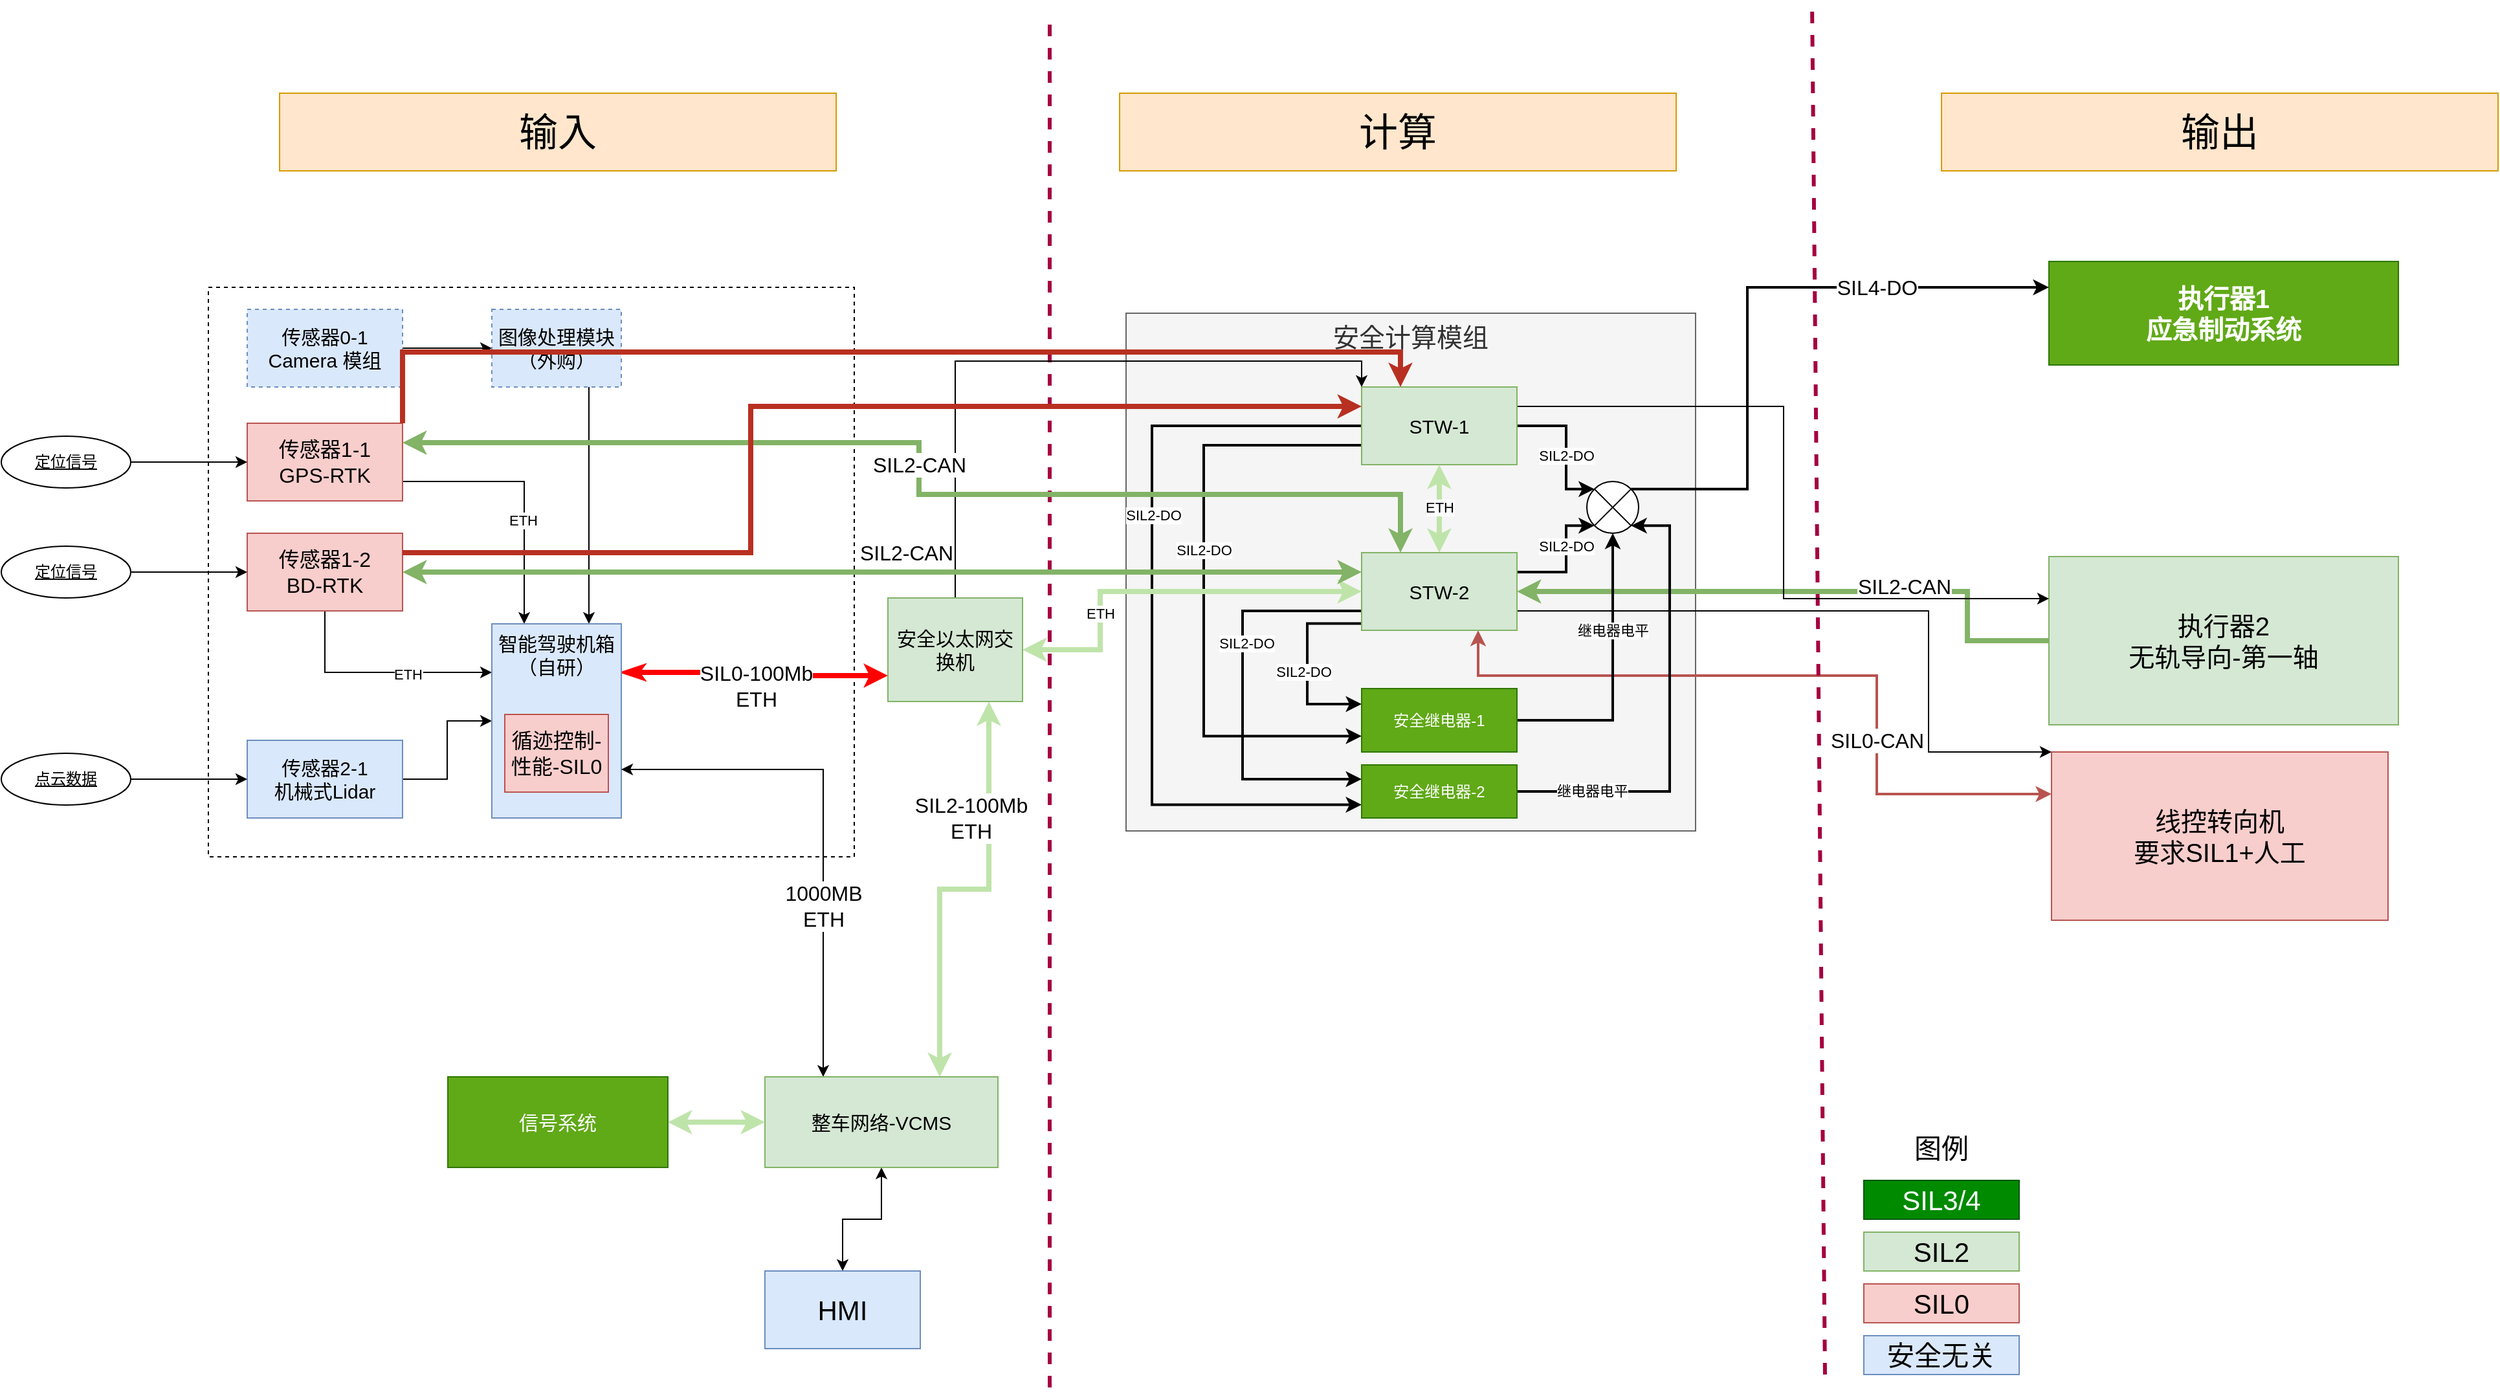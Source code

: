 <mxfile version="22.1.0" type="github" pages="3">
  <diagram name="实体关系图" id="CBUP-HR3QqebyW29lq4L">
    <mxGraphModel dx="2261" dy="1930" grid="1" gridSize="10" guides="1" tooltips="1" connect="1" arrows="1" fold="1" page="1" pageScale="1" pageWidth="827" pageHeight="1169" math="0" shadow="0">
      <root>
        <mxCell id="0" />
        <mxCell id="1" parent="0" />
        <mxCell id="kV2-ElPKzwBOEJ-UU_A2-1" value="" style="rounded=0;whiteSpace=wrap;html=1;fillStyle=dashed;dashed=1;" parent="1" vertex="1">
          <mxGeometry x="-279" y="-70" width="499" height="440" as="geometry" />
        </mxCell>
        <mxCell id="kV2-ElPKzwBOEJ-UU_A2-2" style="edgeStyle=orthogonalEdgeStyle;rounded=0;orthogonalLoop=1;jettySize=auto;html=1;exitX=1;exitY=0.75;exitDx=0;exitDy=0;entryX=0.25;entryY=0;entryDx=0;entryDy=0;" parent="1" source="kV2-ElPKzwBOEJ-UU_A2-4" target="kV2-ElPKzwBOEJ-UU_A2-22" edge="1">
          <mxGeometry relative="1" as="geometry">
            <mxPoint x="231" y="69.882" as="targetPoint" />
            <Array as="points">
              <mxPoint x="-35" y="80" />
            </Array>
          </mxGeometry>
        </mxCell>
        <mxCell id="kV2-ElPKzwBOEJ-UU_A2-3" value="ETH" style="edgeLabel;html=1;align=center;verticalAlign=middle;resizable=0;points=[];" parent="kV2-ElPKzwBOEJ-UU_A2-2" vertex="1" connectable="0">
          <mxGeometry x="0.218" y="-1" relative="1" as="geometry">
            <mxPoint as="offset" />
          </mxGeometry>
        </mxCell>
        <mxCell id="kV2-ElPKzwBOEJ-UU_A2-4" value="传感器1-1&lt;br style=&quot;font-size: 16px;&quot;&gt;GPS-RTK" style="rounded=0;whiteSpace=wrap;html=1;fillColor=#f8cecc;strokeColor=#b85450;fontSize=16;" parent="1" vertex="1">
          <mxGeometry x="-249" y="35" width="120" height="60" as="geometry" />
        </mxCell>
        <mxCell id="kV2-ElPKzwBOEJ-UU_A2-5" style="edgeStyle=orthogonalEdgeStyle;rounded=0;orthogonalLoop=1;jettySize=auto;html=1;exitX=0.5;exitY=1;exitDx=0;exitDy=0;entryX=0;entryY=0.25;entryDx=0;entryDy=0;" parent="1" source="kV2-ElPKzwBOEJ-UU_A2-7" target="kV2-ElPKzwBOEJ-UU_A2-22" edge="1">
          <mxGeometry relative="1" as="geometry" />
        </mxCell>
        <mxCell id="kV2-ElPKzwBOEJ-UU_A2-6" value="ETH" style="edgeLabel;html=1;align=center;verticalAlign=middle;resizable=0;points=[];" parent="kV2-ElPKzwBOEJ-UU_A2-5" vertex="1" connectable="0">
          <mxGeometry x="0.252" y="-1" relative="1" as="geometry">
            <mxPoint x="1" as="offset" />
          </mxGeometry>
        </mxCell>
        <mxCell id="kV2-ElPKzwBOEJ-UU_A2-7" value="传感器1-2&lt;br style=&quot;font-size: 16px;&quot;&gt;BD-RTK" style="rounded=0;whiteSpace=wrap;html=1;fillColor=#f8cecc;strokeColor=#b85450;fontSize=16;" parent="1" vertex="1">
          <mxGeometry x="-249" y="120" width="120" height="60" as="geometry" />
        </mxCell>
        <mxCell id="kV2-ElPKzwBOEJ-UU_A2-8" style="edgeStyle=orthogonalEdgeStyle;rounded=0;orthogonalLoop=1;jettySize=auto;html=1;exitX=1;exitY=0.5;exitDx=0;exitDy=0;" parent="1" source="kV2-ElPKzwBOEJ-UU_A2-9" target="kV2-ElPKzwBOEJ-UU_A2-22" edge="1">
          <mxGeometry relative="1" as="geometry" />
        </mxCell>
        <mxCell id="kV2-ElPKzwBOEJ-UU_A2-9" value="传感器2-1&lt;br style=&quot;font-size: 15px;&quot;&gt;机械式Lidar" style="rounded=0;whiteSpace=wrap;html=1;fillColor=#dae8fc;strokeColor=#6c8ebf;fontSize=15;" parent="1" vertex="1">
          <mxGeometry x="-249" y="280" width="120" height="60" as="geometry" />
        </mxCell>
        <mxCell id="kV2-ElPKzwBOEJ-UU_A2-10" style="edgeStyle=orthogonalEdgeStyle;rounded=0;orthogonalLoop=1;jettySize=auto;html=1;exitX=1;exitY=0.5;exitDx=0;exitDy=0;" parent="1" source="kV2-ElPKzwBOEJ-UU_A2-11" target="kV2-ElPKzwBOEJ-UU_A2-19" edge="1">
          <mxGeometry relative="1" as="geometry" />
        </mxCell>
        <mxCell id="kV2-ElPKzwBOEJ-UU_A2-11" value="传感器0-1&lt;br style=&quot;font-size: 15px;&quot;&gt;Camera 模组" style="rounded=0;whiteSpace=wrap;html=1;dashed=1;fillColor=#dae8fc;strokeColor=#6c8ebf;fontSize=15;" parent="1" vertex="1">
          <mxGeometry x="-249" y="-53" width="120" height="60" as="geometry" />
        </mxCell>
        <mxCell id="kV2-ElPKzwBOEJ-UU_A2-12" style="edgeStyle=orthogonalEdgeStyle;rounded=0;orthogonalLoop=1;jettySize=auto;html=1;exitX=1;exitY=0.5;exitDx=0;exitDy=0;entryX=0;entryY=0.5;entryDx=0;entryDy=0;" parent="1" source="kV2-ElPKzwBOEJ-UU_A2-13" target="kV2-ElPKzwBOEJ-UU_A2-4" edge="1">
          <mxGeometry relative="1" as="geometry" />
        </mxCell>
        <mxCell id="kV2-ElPKzwBOEJ-UU_A2-13" value="定位信号" style="ellipse;whiteSpace=wrap;html=1;align=center;fontStyle=4;" parent="1" vertex="1">
          <mxGeometry x="-439" y="45" width="100" height="40" as="geometry" />
        </mxCell>
        <mxCell id="kV2-ElPKzwBOEJ-UU_A2-14" style="edgeStyle=orthogonalEdgeStyle;rounded=0;orthogonalLoop=1;jettySize=auto;html=1;exitX=1;exitY=0.5;exitDx=0;exitDy=0;entryX=0;entryY=0.5;entryDx=0;entryDy=0;" parent="1" source="kV2-ElPKzwBOEJ-UU_A2-15" target="kV2-ElPKzwBOEJ-UU_A2-7" edge="1">
          <mxGeometry relative="1" as="geometry" />
        </mxCell>
        <mxCell id="kV2-ElPKzwBOEJ-UU_A2-15" value="定位信号" style="ellipse;whiteSpace=wrap;html=1;align=center;fontStyle=4;" parent="1" vertex="1">
          <mxGeometry x="-439" y="130" width="100" height="40" as="geometry" />
        </mxCell>
        <mxCell id="kV2-ElPKzwBOEJ-UU_A2-16" style="edgeStyle=orthogonalEdgeStyle;rounded=0;orthogonalLoop=1;jettySize=auto;html=1;exitX=1;exitY=0.5;exitDx=0;exitDy=0;entryX=0;entryY=0.5;entryDx=0;entryDy=0;" parent="1" source="kV2-ElPKzwBOEJ-UU_A2-17" target="kV2-ElPKzwBOEJ-UU_A2-9" edge="1">
          <mxGeometry relative="1" as="geometry" />
        </mxCell>
        <mxCell id="kV2-ElPKzwBOEJ-UU_A2-17" value="点云数据" style="ellipse;whiteSpace=wrap;html=1;align=center;fontStyle=4;" parent="1" vertex="1">
          <mxGeometry x="-439" y="290" width="100" height="40" as="geometry" />
        </mxCell>
        <mxCell id="kV2-ElPKzwBOEJ-UU_A2-18" style="edgeStyle=orthogonalEdgeStyle;rounded=0;orthogonalLoop=1;jettySize=auto;html=1;exitX=0.75;exitY=1;exitDx=0;exitDy=0;entryX=0.75;entryY=0;entryDx=0;entryDy=0;" parent="1" source="kV2-ElPKzwBOEJ-UU_A2-19" target="kV2-ElPKzwBOEJ-UU_A2-22" edge="1">
          <mxGeometry relative="1" as="geometry" />
        </mxCell>
        <mxCell id="kV2-ElPKzwBOEJ-UU_A2-19" value="图像处理模块&lt;br&gt;（外购）" style="whiteSpace=wrap;html=1;align=center;dashed=1;fillColor=#dae8fc;strokeColor=#6c8ebf;fontSize=15;" parent="1" vertex="1">
          <mxGeometry x="-60" y="-53" width="100" height="60" as="geometry" />
        </mxCell>
        <mxCell id="kV2-ElPKzwBOEJ-UU_A2-20" style="edgeStyle=orthogonalEdgeStyle;rounded=0;orthogonalLoop=1;jettySize=auto;html=1;exitX=1;exitY=0.25;exitDx=0;exitDy=0;strokeWidth=4;startArrow=classicThin;startFill=1;strokeColor=#FF0000;entryX=0;entryY=0.75;entryDx=0;entryDy=0;" parent="1" source="kV2-ElPKzwBOEJ-UU_A2-22" target="kV2-ElPKzwBOEJ-UU_A2-74" edge="1">
          <mxGeometry relative="1" as="geometry" />
        </mxCell>
        <mxCell id="kV2-ElPKzwBOEJ-UU_A2-21" value="SIL0-100Mb&lt;br style=&quot;font-size: 16px;&quot;&gt;ETH" style="edgeLabel;html=1;align=center;verticalAlign=middle;resizable=0;points=[];fontSize=16;" parent="kV2-ElPKzwBOEJ-UU_A2-20" vertex="1" connectable="0">
          <mxGeometry x="0.44" y="-2" relative="1" as="geometry">
            <mxPoint x="-44" y="6" as="offset" />
          </mxGeometry>
        </mxCell>
        <mxCell id="kV2-ElPKzwBOEJ-UU_A2-22" value="智能驾驶机箱&lt;br&gt;（自研）" style="whiteSpace=wrap;html=1;align=center;fillColor=#dae8fc;strokeColor=#6c8ebf;verticalAlign=top;fontSize=15;" parent="1" vertex="1">
          <mxGeometry x="-60" y="190" width="100" height="150" as="geometry" />
        </mxCell>
        <mxCell id="kV2-ElPKzwBOEJ-UU_A2-23" value="安全计算模组" style="whiteSpace=wrap;html=1;align=center;verticalAlign=top;fontSize=20;fillColor=#f5f5f5;fontColor=#333333;strokeColor=#666666;" parent="1" vertex="1">
          <mxGeometry x="430" y="-50" width="440" height="400" as="geometry" />
        </mxCell>
        <mxCell id="kV2-ElPKzwBOEJ-UU_A2-24" style="edgeStyle=orthogonalEdgeStyle;rounded=0;orthogonalLoop=1;jettySize=auto;html=1;exitX=0;exitY=0.25;exitDx=0;exitDy=0;entryX=0.75;entryY=1;entryDx=0;entryDy=0;strokeWidth=2;startArrow=classic;startFill=1;strokeColor=#b85450;fillColor=#f8cecc;" parent="1" source="kV2-ElPKzwBOEJ-UU_A2-26" target="kV2-ElPKzwBOEJ-UU_A2-65" edge="1">
          <mxGeometry relative="1" as="geometry">
            <Array as="points">
              <mxPoint x="1010" y="321" />
              <mxPoint x="1010" y="230" />
              <mxPoint x="702" y="230" />
            </Array>
          </mxGeometry>
        </mxCell>
        <mxCell id="kV2-ElPKzwBOEJ-UU_A2-25" value="SIL0-CAN" style="edgeLabel;html=1;align=center;verticalAlign=middle;resizable=0;points=[];fontSize=16;" parent="kV2-ElPKzwBOEJ-UU_A2-24" vertex="1" connectable="0">
          <mxGeometry x="0.288" y="3" relative="1" as="geometry">
            <mxPoint x="140" y="47" as="offset" />
          </mxGeometry>
        </mxCell>
        <mxCell id="kV2-ElPKzwBOEJ-UU_A2-26" value="&lt;font style=&quot;font-size: 20px;&quot;&gt;线控转向机&lt;br&gt;要求SIL1+人工&lt;/font&gt;" style="whiteSpace=wrap;html=1;align=center;fontSize=16;fillColor=#f8cecc;strokeColor=#b85450;" parent="1" vertex="1">
          <mxGeometry x="1145" y="289" width="260" height="130" as="geometry" />
        </mxCell>
        <mxCell id="kV2-ElPKzwBOEJ-UU_A2-27" value="" style="endArrow=none;dashed=1;html=1;rounded=0;fillColor=#d80073;strokeColor=#A50040;strokeWidth=3;" parent="1" edge="1">
          <mxGeometry width="50" height="50" relative="1" as="geometry">
            <mxPoint x="371" y="780" as="sourcePoint" />
            <mxPoint x="371" y="-280" as="targetPoint" />
          </mxGeometry>
        </mxCell>
        <mxCell id="kV2-ElPKzwBOEJ-UU_A2-28" value="" style="endArrow=none;dashed=1;html=1;rounded=0;fillColor=#d80073;strokeColor=#A50040;strokeWidth=3;" parent="1" edge="1">
          <mxGeometry width="50" height="50" relative="1" as="geometry">
            <mxPoint x="970" y="770" as="sourcePoint" />
            <mxPoint x="960" y="-290" as="targetPoint" />
          </mxGeometry>
        </mxCell>
        <mxCell id="kV2-ElPKzwBOEJ-UU_A2-33" value="执行器1&lt;br style=&quot;font-size: 20px;&quot;&gt;应急制动系统" style="whiteSpace=wrap;html=1;align=center;fontSize=20;fillColor=#60a917;fontColor=#ffffff;strokeColor=#2D7600;fontStyle=1" parent="1" vertex="1">
          <mxGeometry x="1143" y="-90" width="270" height="80" as="geometry" />
        </mxCell>
        <mxCell id="kV2-ElPKzwBOEJ-UU_A2-34" style="edgeStyle=orthogonalEdgeStyle;rounded=0;orthogonalLoop=1;jettySize=auto;html=1;exitX=0.75;exitY=0;exitDx=0;exitDy=0;strokeWidth=4;startArrow=classic;startFill=1;fillColor=#d5e8d4;strokeColor=#bfe4aa;entryX=0.75;entryY=1;entryDx=0;entryDy=0;" parent="1" source="kV2-ElPKzwBOEJ-UU_A2-39" target="kV2-ElPKzwBOEJ-UU_A2-74" edge="1">
          <mxGeometry relative="1" as="geometry" />
        </mxCell>
        <mxCell id="kV2-ElPKzwBOEJ-UU_A2-35" value="SIL2-100Mb&lt;br style=&quot;font-size: 16px;&quot;&gt;ETH" style="edgeLabel;html=1;align=center;verticalAlign=middle;resizable=0;points=[];fontSize=16;" parent="kV2-ElPKzwBOEJ-UU_A2-34" vertex="1" connectable="0">
          <mxGeometry x="0.115" relative="1" as="geometry">
            <mxPoint x="-14" y="-55" as="offset" />
          </mxGeometry>
        </mxCell>
        <mxCell id="kV2-ElPKzwBOEJ-UU_A2-36" style="edgeStyle=orthogonalEdgeStyle;rounded=0;orthogonalLoop=1;jettySize=auto;html=1;exitX=0.25;exitY=0;exitDx=0;exitDy=0;entryX=1;entryY=0.75;entryDx=0;entryDy=0;startArrow=classic;startFill=1;" parent="1" source="kV2-ElPKzwBOEJ-UU_A2-39" target="kV2-ElPKzwBOEJ-UU_A2-22" edge="1">
          <mxGeometry relative="1" as="geometry" />
        </mxCell>
        <mxCell id="kV2-ElPKzwBOEJ-UU_A2-37" value="1000MB&lt;br style=&quot;font-size: 16px;&quot;&gt;ETH" style="edgeLabel;html=1;align=center;verticalAlign=middle;resizable=0;points=[];fontSize=16;" parent="kV2-ElPKzwBOEJ-UU_A2-36" vertex="1" connectable="0">
          <mxGeometry x="-0.193" y="4" relative="1" as="geometry">
            <mxPoint x="4" y="27" as="offset" />
          </mxGeometry>
        </mxCell>
        <mxCell id="kV2-ElPKzwBOEJ-UU_A2-38" style="edgeStyle=orthogonalEdgeStyle;rounded=0;orthogonalLoop=1;jettySize=auto;html=1;exitX=0.5;exitY=1;exitDx=0;exitDy=0;entryX=0.5;entryY=0;entryDx=0;entryDy=0;startArrow=classic;startFill=1;" parent="1" source="kV2-ElPKzwBOEJ-UU_A2-39" target="kV2-ElPKzwBOEJ-UU_A2-48" edge="1">
          <mxGeometry relative="1" as="geometry" />
        </mxCell>
        <mxCell id="kV2-ElPKzwBOEJ-UU_A2-39" value="整车网络-VCMS" style="whiteSpace=wrap;html=1;align=center;fontSize=15;fillColor=#d5e8d4;strokeColor=#82b366;" parent="1" vertex="1">
          <mxGeometry x="151" y="540" width="180" height="70" as="geometry" />
        </mxCell>
        <mxCell id="kV2-ElPKzwBOEJ-UU_A2-40" style="edgeStyle=orthogonalEdgeStyle;rounded=0;orthogonalLoop=1;jettySize=auto;html=1;exitX=1;exitY=0.5;exitDx=0;exitDy=0;entryX=0;entryY=0.5;entryDx=0;entryDy=0;strokeWidth=4;strokeColor=#bfe4aa;startArrow=classic;startFill=1;fillColor=#d5e8d4;" parent="1" source="kV2-ElPKzwBOEJ-UU_A2-41" target="kV2-ElPKzwBOEJ-UU_A2-39" edge="1">
          <mxGeometry relative="1" as="geometry" />
        </mxCell>
        <mxCell id="kV2-ElPKzwBOEJ-UU_A2-41" value="信号系统" style="whiteSpace=wrap;html=1;align=center;fontSize=15;fillColor=#60a917;fontColor=#ffffff;strokeColor=#2D7600;" parent="1" vertex="1">
          <mxGeometry x="-94" y="540" width="170" height="70" as="geometry" />
        </mxCell>
        <mxCell id="kV2-ElPKzwBOEJ-UU_A2-42" style="edgeStyle=orthogonalEdgeStyle;rounded=0;orthogonalLoop=1;jettySize=auto;html=1;exitX=0;exitY=0.5;exitDx=0;exitDy=0;entryX=1;entryY=0.5;entryDx=0;entryDy=0;strokeWidth=4;fillColor=#d5e8d4;strokeColor=#82b366;" parent="1" source="kV2-ElPKzwBOEJ-UU_A2-44" target="kV2-ElPKzwBOEJ-UU_A2-65" edge="1">
          <mxGeometry relative="1" as="geometry">
            <Array as="points">
              <mxPoint x="1080" y="203" />
              <mxPoint x="1080" y="165" />
            </Array>
          </mxGeometry>
        </mxCell>
        <mxCell id="kV2-ElPKzwBOEJ-UU_A2-43" value="SIL2-CAN" style="edgeLabel;html=1;align=center;verticalAlign=middle;resizable=0;points=[];fontSize=16;" parent="kV2-ElPKzwBOEJ-UU_A2-42" vertex="1" connectable="0">
          <mxGeometry x="0.021" y="1" relative="1" as="geometry">
            <mxPoint x="79" y="-5" as="offset" />
          </mxGeometry>
        </mxCell>
        <mxCell id="kV2-ElPKzwBOEJ-UU_A2-44" value="执行器2&lt;br style=&quot;font-size: 20px;&quot;&gt;无轨导向-第一轴" style="whiteSpace=wrap;html=1;align=center;fontSize=20;fillColor=#d5e8d4;strokeColor=#82b366;" parent="1" vertex="1">
          <mxGeometry x="1143" y="138" width="270" height="130" as="geometry" />
        </mxCell>
        <mxCell id="kV2-ElPKzwBOEJ-UU_A2-45" value="输入" style="rounded=0;whiteSpace=wrap;html=1;fontSize=30;fillColor=#ffe6cc;strokeColor=#d79b00;" parent="1" vertex="1">
          <mxGeometry x="-224" y="-220" width="430" height="60" as="geometry" />
        </mxCell>
        <mxCell id="kV2-ElPKzwBOEJ-UU_A2-46" value="计算" style="rounded=0;whiteSpace=wrap;html=1;fontSize=30;fillColor=#ffe6cc;strokeColor=#d79b00;" parent="1" vertex="1">
          <mxGeometry x="425" y="-220" width="430" height="60" as="geometry" />
        </mxCell>
        <mxCell id="kV2-ElPKzwBOEJ-UU_A2-47" value="输出" style="rounded=0;whiteSpace=wrap;html=1;fontSize=30;fillColor=#ffe6cc;strokeColor=#d79b00;" parent="1" vertex="1">
          <mxGeometry x="1060" y="-220" width="430" height="60" as="geometry" />
        </mxCell>
        <mxCell id="kV2-ElPKzwBOEJ-UU_A2-48" value="HMI" style="rounded=0;whiteSpace=wrap;html=1;fillColor=#dae8fc;strokeColor=#6c8ebf;fontSize=21;" parent="1" vertex="1">
          <mxGeometry x="151" y="690" width="120" height="60" as="geometry" />
        </mxCell>
        <mxCell id="kV2-ElPKzwBOEJ-UU_A2-49" value="循迹控制-性能-SIL0" style="rounded=0;whiteSpace=wrap;html=1;fontSize=16;fillColor=#f8cecc;strokeColor=#b85450;" parent="1" vertex="1">
          <mxGeometry x="-50" y="260" width="80" height="60" as="geometry" />
        </mxCell>
        <mxCell id="kV2-ElPKzwBOEJ-UU_A2-50" style="edgeStyle=orthogonalEdgeStyle;rounded=0;orthogonalLoop=1;jettySize=auto;html=1;exitX=0;exitY=0.75;exitDx=0;exitDy=0;entryX=0;entryY=0.75;entryDx=0;entryDy=0;strokeWidth=2;" parent="1" source="kV2-ElPKzwBOEJ-UU_A2-56" target="kV2-ElPKzwBOEJ-UU_A2-68" edge="1">
          <mxGeometry relative="1" as="geometry">
            <Array as="points">
              <mxPoint x="490" y="52" />
              <mxPoint x="490" y="277" />
            </Array>
          </mxGeometry>
        </mxCell>
        <mxCell id="kV2-ElPKzwBOEJ-UU_A2-51" value="SIL2-DO" style="edgeLabel;html=1;align=center;verticalAlign=middle;resizable=0;points=[];" parent="kV2-ElPKzwBOEJ-UU_A2-50" vertex="1" connectable="0">
          <mxGeometry x="-0.136" relative="1" as="geometry">
            <mxPoint as="offset" />
          </mxGeometry>
        </mxCell>
        <mxCell id="kV2-ElPKzwBOEJ-UU_A2-52" style="edgeStyle=orthogonalEdgeStyle;rounded=0;orthogonalLoop=1;jettySize=auto;html=1;exitX=0;exitY=0.5;exitDx=0;exitDy=0;entryX=0;entryY=0.75;entryDx=0;entryDy=0;strokeWidth=2;" parent="1" source="kV2-ElPKzwBOEJ-UU_A2-56" target="kV2-ElPKzwBOEJ-UU_A2-71" edge="1">
          <mxGeometry relative="1" as="geometry">
            <Array as="points">
              <mxPoint x="450" y="37" />
              <mxPoint x="450" y="330" />
            </Array>
          </mxGeometry>
        </mxCell>
        <mxCell id="kV2-ElPKzwBOEJ-UU_A2-53" value="SIL2-DO" style="edgeLabel;html=1;align=center;verticalAlign=middle;resizable=0;points=[];" parent="kV2-ElPKzwBOEJ-UU_A2-52" vertex="1" connectable="0">
          <mxGeometry x="-0.253" y="1" relative="1" as="geometry">
            <mxPoint as="offset" />
          </mxGeometry>
        </mxCell>
        <mxCell id="kV2-ElPKzwBOEJ-UU_A2-54" style="edgeStyle=orthogonalEdgeStyle;rounded=0;orthogonalLoop=1;jettySize=auto;html=1;exitX=1;exitY=0.5;exitDx=0;exitDy=0;entryX=0;entryY=0;entryDx=0;entryDy=0;strokeWidth=2;" parent="1" source="kV2-ElPKzwBOEJ-UU_A2-56" target="kV2-ElPKzwBOEJ-UU_A2-75" edge="1">
          <mxGeometry relative="1" as="geometry">
            <Array as="points">
              <mxPoint x="770" y="37" />
              <mxPoint x="770" y="86" />
            </Array>
          </mxGeometry>
        </mxCell>
        <mxCell id="kV2-ElPKzwBOEJ-UU_A2-55" value="SIL2-DO" style="edgeLabel;html=1;align=center;verticalAlign=middle;resizable=0;points=[];" parent="kV2-ElPKzwBOEJ-UU_A2-54" vertex="1" connectable="0">
          <mxGeometry x="-0.54" y="-4" relative="1" as="geometry">
            <mxPoint x="13" y="19" as="offset" />
          </mxGeometry>
        </mxCell>
        <mxCell id="8dO7dVruccK_q2NAqXuD-4" style="edgeStyle=orthogonalEdgeStyle;rounded=0;orthogonalLoop=1;jettySize=auto;html=1;exitX=1;exitY=0.25;exitDx=0;exitDy=0;entryX=0;entryY=0.25;entryDx=0;entryDy=0;" parent="1" source="kV2-ElPKzwBOEJ-UU_A2-56" target="kV2-ElPKzwBOEJ-UU_A2-44" edge="1">
          <mxGeometry relative="1" as="geometry">
            <Array as="points">
              <mxPoint x="938" y="22" />
              <mxPoint x="938" y="170" />
            </Array>
          </mxGeometry>
        </mxCell>
        <mxCell id="kV2-ElPKzwBOEJ-UU_A2-56" value="STW-1" style="rounded=0;whiteSpace=wrap;html=1;fillColor=#d5e8d4;fontColor=default;strokeColor=#82b366;fontSize=15;" parent="1" vertex="1">
          <mxGeometry x="612" y="7" width="120" height="60" as="geometry" />
        </mxCell>
        <mxCell id="kV2-ElPKzwBOEJ-UU_A2-57" style="edgeStyle=orthogonalEdgeStyle;rounded=0;orthogonalLoop=1;jettySize=auto;html=1;exitX=0;exitY=0.913;exitDx=0;exitDy=0;entryX=0;entryY=0.25;entryDx=0;entryDy=0;strokeWidth=2;exitPerimeter=0;" parent="1" source="kV2-ElPKzwBOEJ-UU_A2-65" target="kV2-ElPKzwBOEJ-UU_A2-68" edge="1">
          <mxGeometry relative="1" as="geometry">
            <Array as="points">
              <mxPoint x="570" y="190" />
              <mxPoint x="570" y="252" />
              <mxPoint x="612" y="252" />
            </Array>
          </mxGeometry>
        </mxCell>
        <mxCell id="kV2-ElPKzwBOEJ-UU_A2-58" value="SIL2-DO" style="edgeLabel;html=1;align=center;verticalAlign=middle;resizable=0;points=[];" parent="kV2-ElPKzwBOEJ-UU_A2-57" vertex="1" connectable="0">
          <mxGeometry x="0.074" y="-3" relative="1" as="geometry">
            <mxPoint as="offset" />
          </mxGeometry>
        </mxCell>
        <mxCell id="kV2-ElPKzwBOEJ-UU_A2-59" style="edgeStyle=orthogonalEdgeStyle;rounded=0;orthogonalLoop=1;jettySize=auto;html=1;entryX=0;entryY=0.25;entryDx=0;entryDy=0;strokeWidth=2;exitX=0;exitY=0.75;exitDx=0;exitDy=0;" parent="1" source="kV2-ElPKzwBOEJ-UU_A2-65" target="kV2-ElPKzwBOEJ-UU_A2-71" edge="1">
          <mxGeometry relative="1" as="geometry">
            <Array as="points">
              <mxPoint x="520" y="180" />
              <mxPoint x="520" y="310" />
              <mxPoint x="612" y="310" />
            </Array>
            <mxPoint x="610" y="160" as="sourcePoint" />
          </mxGeometry>
        </mxCell>
        <mxCell id="kV2-ElPKzwBOEJ-UU_A2-60" value="SIL2-DO" style="edgeLabel;html=1;align=center;verticalAlign=middle;resizable=0;points=[];" parent="kV2-ElPKzwBOEJ-UU_A2-59" vertex="1" connectable="0">
          <mxGeometry x="-0.255" y="3" relative="1" as="geometry">
            <mxPoint as="offset" />
          </mxGeometry>
        </mxCell>
        <mxCell id="kV2-ElPKzwBOEJ-UU_A2-61" style="edgeStyle=orthogonalEdgeStyle;rounded=0;orthogonalLoop=1;jettySize=auto;html=1;entryX=0.5;entryY=1;entryDx=0;entryDy=0;startArrow=classic;startFill=1;strokeColor=#bfe4aa;strokeWidth=4;fillColor=#d5e8d4;" parent="1" source="kV2-ElPKzwBOEJ-UU_A2-65" target="kV2-ElPKzwBOEJ-UU_A2-56" edge="1">
          <mxGeometry relative="1" as="geometry" />
        </mxCell>
        <mxCell id="kV2-ElPKzwBOEJ-UU_A2-62" value="ETH" style="edgeLabel;html=1;align=center;verticalAlign=middle;resizable=0;points=[];" parent="kV2-ElPKzwBOEJ-UU_A2-61" vertex="1" connectable="0">
          <mxGeometry x="-0.001" y="3" relative="1" as="geometry">
            <mxPoint x="3" y="-1" as="offset" />
          </mxGeometry>
        </mxCell>
        <mxCell id="kV2-ElPKzwBOEJ-UU_A2-63" style="edgeStyle=orthogonalEdgeStyle;rounded=0;orthogonalLoop=1;jettySize=auto;html=1;exitX=1;exitY=0.25;exitDx=0;exitDy=0;entryX=0;entryY=1;entryDx=0;entryDy=0;strokeWidth=2;" parent="1" source="kV2-ElPKzwBOEJ-UU_A2-65" target="kV2-ElPKzwBOEJ-UU_A2-75" edge="1">
          <mxGeometry relative="1" as="geometry">
            <Array as="points">
              <mxPoint x="770" y="150" />
              <mxPoint x="770" y="114" />
            </Array>
          </mxGeometry>
        </mxCell>
        <mxCell id="kV2-ElPKzwBOEJ-UU_A2-64" value="SIL2-DO" style="edgeLabel;html=1;align=center;verticalAlign=middle;resizable=0;points=[];" parent="kV2-ElPKzwBOEJ-UU_A2-63" vertex="1" connectable="0">
          <mxGeometry x="-0.415" relative="1" as="geometry">
            <mxPoint x="10" y="-20" as="offset" />
          </mxGeometry>
        </mxCell>
        <mxCell id="8dO7dVruccK_q2NAqXuD-5" style="edgeStyle=orthogonalEdgeStyle;rounded=0;orthogonalLoop=1;jettySize=auto;html=1;exitX=1;exitY=0.75;exitDx=0;exitDy=0;entryX=0;entryY=0;entryDx=0;entryDy=0;" parent="1" source="kV2-ElPKzwBOEJ-UU_A2-65" target="kV2-ElPKzwBOEJ-UU_A2-26" edge="1">
          <mxGeometry relative="1" as="geometry">
            <Array as="points">
              <mxPoint x="1050" y="180" />
              <mxPoint x="1050" y="289" />
            </Array>
          </mxGeometry>
        </mxCell>
        <mxCell id="kV2-ElPKzwBOEJ-UU_A2-65" value="STW-2" style="rounded=0;whiteSpace=wrap;html=1;fillColor=#d5e8d4;fontColor=default;strokeColor=#82b366;fontSize=15;" parent="1" vertex="1">
          <mxGeometry x="612" y="135" width="120" height="60" as="geometry" />
        </mxCell>
        <mxCell id="kV2-ElPKzwBOEJ-UU_A2-66" style="edgeStyle=orthogonalEdgeStyle;rounded=0;orthogonalLoop=1;jettySize=auto;html=1;exitX=1;exitY=0.5;exitDx=0;exitDy=0;entryX=0.5;entryY=1;entryDx=0;entryDy=0;strokeWidth=2;" parent="1" source="kV2-ElPKzwBOEJ-UU_A2-68" target="kV2-ElPKzwBOEJ-UU_A2-75" edge="1">
          <mxGeometry relative="1" as="geometry">
            <Array as="points">
              <mxPoint x="806" y="265" />
            </Array>
          </mxGeometry>
        </mxCell>
        <mxCell id="kV2-ElPKzwBOEJ-UU_A2-67" value="继电器电平" style="edgeLabel;html=1;align=center;verticalAlign=middle;resizable=0;points=[];" parent="kV2-ElPKzwBOEJ-UU_A2-66" vertex="1" connectable="0">
          <mxGeometry x="-0.607" relative="1" as="geometry">
            <mxPoint x="31" y="-70" as="offset" />
          </mxGeometry>
        </mxCell>
        <mxCell id="kV2-ElPKzwBOEJ-UU_A2-68" value="安全继电器-1" style="rounded=0;whiteSpace=wrap;html=1;fillColor=#60a917;fontColor=#ffffff;strokeColor=#2D7600;" parent="1" vertex="1">
          <mxGeometry x="612" y="240" width="120" height="49" as="geometry" />
        </mxCell>
        <mxCell id="kV2-ElPKzwBOEJ-UU_A2-69" style="edgeStyle=orthogonalEdgeStyle;rounded=0;orthogonalLoop=1;jettySize=auto;html=1;exitX=1;exitY=0.5;exitDx=0;exitDy=0;entryX=1;entryY=1;entryDx=0;entryDy=0;strokeWidth=2;" parent="1" source="kV2-ElPKzwBOEJ-UU_A2-71" target="kV2-ElPKzwBOEJ-UU_A2-75" edge="1">
          <mxGeometry relative="1" as="geometry">
            <mxPoint x="740" y="-50" as="targetPoint" />
            <Array as="points">
              <mxPoint x="850" y="319" />
              <mxPoint x="850" y="114" />
            </Array>
          </mxGeometry>
        </mxCell>
        <mxCell id="kV2-ElPKzwBOEJ-UU_A2-70" value="继电器电平" style="edgeLabel;html=1;align=center;verticalAlign=middle;resizable=0;points=[];" parent="kV2-ElPKzwBOEJ-UU_A2-69" vertex="1" connectable="0">
          <mxGeometry x="-0.087" relative="1" as="geometry">
            <mxPoint x="-60" y="43" as="offset" />
          </mxGeometry>
        </mxCell>
        <mxCell id="kV2-ElPKzwBOEJ-UU_A2-71" value="安全继电器-2" style="rounded=0;whiteSpace=wrap;html=1;fillColor=#60a917;fontColor=#ffffff;strokeColor=#2D7600;" parent="1" vertex="1">
          <mxGeometry x="612" y="299" width="120" height="41" as="geometry" />
        </mxCell>
        <mxCell id="kV2-ElPKzwBOEJ-UU_A2-72" style="edgeStyle=orthogonalEdgeStyle;rounded=0;orthogonalLoop=1;jettySize=auto;html=1;exitX=1;exitY=0.5;exitDx=0;exitDy=0;entryX=0;entryY=0.5;entryDx=0;entryDy=0;strokeColor=#bfe4aa;strokeWidth=4;fillColor=#d5e8d4;startArrow=classic;startFill=1;" parent="1" source="kV2-ElPKzwBOEJ-UU_A2-74" target="kV2-ElPKzwBOEJ-UU_A2-65" edge="1">
          <mxGeometry relative="1" as="geometry">
            <Array as="points">
              <mxPoint x="410" y="210" />
              <mxPoint x="410" y="165" />
            </Array>
          </mxGeometry>
        </mxCell>
        <mxCell id="kV2-ElPKzwBOEJ-UU_A2-73" value="ETH" style="edgeLabel;html=1;align=center;verticalAlign=middle;resizable=0;points=[];" parent="kV2-ElPKzwBOEJ-UU_A2-72" vertex="1" connectable="0">
          <mxGeometry x="-0.434" y="-3" relative="1" as="geometry">
            <mxPoint x="-3" y="-1" as="offset" />
          </mxGeometry>
        </mxCell>
        <mxCell id="8dO7dVruccK_q2NAqXuD-3" style="edgeStyle=orthogonalEdgeStyle;rounded=0;orthogonalLoop=1;jettySize=auto;html=1;exitX=0.5;exitY=0;exitDx=0;exitDy=0;entryX=0;entryY=0;entryDx=0;entryDy=0;" parent="1" source="kV2-ElPKzwBOEJ-UU_A2-74" target="kV2-ElPKzwBOEJ-UU_A2-56" edge="1">
          <mxGeometry relative="1" as="geometry" />
        </mxCell>
        <mxCell id="kV2-ElPKzwBOEJ-UU_A2-74" value="安全以太网交换机" style="whiteSpace=wrap;html=1;align=center;fontSize=15;fillColor=#d5e8d4;strokeColor=#82b366;" parent="1" vertex="1">
          <mxGeometry x="246" y="170" width="104" height="80" as="geometry" />
        </mxCell>
        <mxCell id="kV2-ElPKzwBOEJ-UU_A2-75" value="" style="shape=sumEllipse;perimeter=ellipsePerimeter;whiteSpace=wrap;html=1;backgroundOutline=1;" parent="1" vertex="1">
          <mxGeometry x="786" y="80" width="40" height="40" as="geometry" />
        </mxCell>
        <mxCell id="kV2-ElPKzwBOEJ-UU_A2-76" style="edgeStyle=orthogonalEdgeStyle;rounded=0;orthogonalLoop=1;jettySize=auto;html=1;exitX=1;exitY=0;exitDx=0;exitDy=0;entryX=0;entryY=0.25;entryDx=0;entryDy=0;strokeWidth=2;" parent="1" source="kV2-ElPKzwBOEJ-UU_A2-75" target="kV2-ElPKzwBOEJ-UU_A2-33" edge="1">
          <mxGeometry relative="1" as="geometry">
            <Array as="points">
              <mxPoint x="910" y="86" />
              <mxPoint x="910" y="-70" />
            </Array>
          </mxGeometry>
        </mxCell>
        <mxCell id="kV2-ElPKzwBOEJ-UU_A2-77" value="SIL4-DO" style="edgeLabel;html=1;align=center;verticalAlign=middle;resizable=0;points=[];fontSize=16;" parent="kV2-ElPKzwBOEJ-UU_A2-76" vertex="1" connectable="0">
          <mxGeometry x="0.235" y="2" relative="1" as="geometry">
            <mxPoint x="50" y="2" as="offset" />
          </mxGeometry>
        </mxCell>
        <mxCell id="kV2-ElPKzwBOEJ-UU_A2-78" value="" style="group" parent="1" vertex="1" connectable="0">
          <mxGeometry x="1000" y="580" width="120" height="190" as="geometry" />
        </mxCell>
        <mxCell id="kV2-ElPKzwBOEJ-UU_A2-79" value="SIL3/4" style="rounded=0;whiteSpace=wrap;html=1;fillColor=#008a00;strokeColor=#005700;fontSize=21;fontColor=#ffffff;" parent="kV2-ElPKzwBOEJ-UU_A2-78" vertex="1">
          <mxGeometry y="40" width="120" height="30" as="geometry" />
        </mxCell>
        <mxCell id="kV2-ElPKzwBOEJ-UU_A2-80" value="&lt;font style=&quot;font-size: 21px;&quot;&gt;图例&lt;/font&gt;" style="text;html=1;strokeColor=none;fillColor=none;align=center;verticalAlign=middle;whiteSpace=wrap;rounded=0;" parent="kV2-ElPKzwBOEJ-UU_A2-78" vertex="1">
          <mxGeometry x="30" width="60" height="30" as="geometry" />
        </mxCell>
        <mxCell id="kV2-ElPKzwBOEJ-UU_A2-81" value="SIL2" style="rounded=0;whiteSpace=wrap;html=1;fillColor=#d5e8d4;strokeColor=#82b366;fontSize=21;" parent="kV2-ElPKzwBOEJ-UU_A2-78" vertex="1">
          <mxGeometry y="80" width="120" height="30" as="geometry" />
        </mxCell>
        <mxCell id="kV2-ElPKzwBOEJ-UU_A2-82" value="SIL0" style="rounded=0;whiteSpace=wrap;html=1;fillColor=#f8cecc;strokeColor=#b85450;fontSize=21;" parent="kV2-ElPKzwBOEJ-UU_A2-78" vertex="1">
          <mxGeometry y="120" width="120" height="30" as="geometry" />
        </mxCell>
        <mxCell id="kV2-ElPKzwBOEJ-UU_A2-83" value="安全无关" style="rounded=0;whiteSpace=wrap;html=1;fillColor=#dae8fc;strokeColor=#6c8ebf;fontSize=21;" parent="kV2-ElPKzwBOEJ-UU_A2-78" vertex="1">
          <mxGeometry y="160" width="120" height="30" as="geometry" />
        </mxCell>
        <mxCell id="kV2-ElPKzwBOEJ-UU_A2-84" style="edgeStyle=orthogonalEdgeStyle;rounded=0;orthogonalLoop=1;jettySize=auto;html=1;entryX=0.25;entryY=0;entryDx=0;entryDy=0;strokeWidth=4;strokeColor=#82b366;exitX=1;exitY=0.25;exitDx=0;exitDy=0;fillColor=#d5e8d4;startArrow=classic;startFill=1;" parent="1" source="kV2-ElPKzwBOEJ-UU_A2-4" target="kV2-ElPKzwBOEJ-UU_A2-65" edge="1">
          <mxGeometry relative="1" as="geometry">
            <mxPoint x="510" y="54.588" as="targetPoint" />
            <mxPoint x="-130" y="80" as="sourcePoint" />
            <Array as="points">
              <mxPoint x="270" y="50" />
              <mxPoint x="270" y="90" />
              <mxPoint x="642" y="90" />
            </Array>
          </mxGeometry>
        </mxCell>
        <mxCell id="kV2-ElPKzwBOEJ-UU_A2-85" value="SIL2-CAN" style="edgeLabel;html=1;align=center;verticalAlign=middle;resizable=0;points=[];fontSize=16;" parent="kV2-ElPKzwBOEJ-UU_A2-84" vertex="1" connectable="0">
          <mxGeometry x="0.413" relative="1" as="geometry">
            <mxPoint x="-166" y="-23" as="offset" />
          </mxGeometry>
        </mxCell>
        <mxCell id="kV2-ElPKzwBOEJ-UU_A2-86" style="edgeStyle=orthogonalEdgeStyle;rounded=0;orthogonalLoop=1;jettySize=auto;html=1;exitX=1;exitY=0.5;exitDx=0;exitDy=0;entryX=0;entryY=0.25;entryDx=0;entryDy=0;strokeWidth=4;strokeColor=#82b366;fillColor=#d5e8d4;startArrow=classic;startFill=1;" parent="1" source="kV2-ElPKzwBOEJ-UU_A2-7" target="kV2-ElPKzwBOEJ-UU_A2-65" edge="1">
          <mxGeometry relative="1" as="geometry">
            <mxPoint x="510" y="150" as="targetPoint" />
          </mxGeometry>
        </mxCell>
        <mxCell id="kV2-ElPKzwBOEJ-UU_A2-87" value="SIL2-CAN" style="edgeLabel;html=1;align=center;verticalAlign=middle;resizable=0;points=[];fontSize=16;" parent="kV2-ElPKzwBOEJ-UU_A2-86" vertex="1" connectable="0">
          <mxGeometry x="0.4" y="2" relative="1" as="geometry">
            <mxPoint x="-130" y="-13" as="offset" />
          </mxGeometry>
        </mxCell>
        <mxCell id="8dO7dVruccK_q2NAqXuD-1" style="edgeStyle=orthogonalEdgeStyle;rounded=0;orthogonalLoop=1;jettySize=auto;html=1;exitX=1;exitY=0;exitDx=0;exitDy=0;entryX=0.25;entryY=0;entryDx=0;entryDy=0;fillColor=#f8cecc;strokeColor=#B83021;strokeWidth=4;" parent="1" source="kV2-ElPKzwBOEJ-UU_A2-4" target="kV2-ElPKzwBOEJ-UU_A2-56" edge="1">
          <mxGeometry relative="1" as="geometry">
            <Array as="points">
              <mxPoint x="-129" y="-20" />
              <mxPoint x="642" y="-20" />
            </Array>
          </mxGeometry>
        </mxCell>
        <mxCell id="8dO7dVruccK_q2NAqXuD-2" style="edgeStyle=orthogonalEdgeStyle;rounded=0;orthogonalLoop=1;jettySize=auto;html=1;exitX=1;exitY=0.25;exitDx=0;exitDy=0;entryX=0;entryY=0.25;entryDx=0;entryDy=0;fillColor=#f8cecc;strokeColor=#B83021;strokeWidth=4;" parent="1" source="kV2-ElPKzwBOEJ-UU_A2-7" target="kV2-ElPKzwBOEJ-UU_A2-56" edge="1">
          <mxGeometry relative="1" as="geometry">
            <Array as="points">
              <mxPoint x="140" y="135" />
              <mxPoint x="140" y="22" />
            </Array>
          </mxGeometry>
        </mxCell>
      </root>
    </mxGraphModel>
  </diagram>
  <diagram id="lsjFzdNTHn-OdfoM8NlI" name="循迹系统全连接图 高鑫鹏">
    <mxGraphModel dx="2309" dy="1958" grid="1" gridSize="10" guides="1" tooltips="1" connect="1" arrows="1" fold="1" page="1" pageScale="1" pageWidth="827" pageHeight="1169" math="0" shadow="0">
      <root>
        <mxCell id="0" />
        <mxCell id="1" parent="0" />
        <mxCell id="QA0R_lEdsybjFQ6YRMCE-1" value="" style="rounded=0;whiteSpace=wrap;html=1;fillStyle=dashed;dashed=1;" parent="1" vertex="1">
          <mxGeometry x="-279" y="-70" width="499" height="440" as="geometry" />
        </mxCell>
        <mxCell id="QA0R_lEdsybjFQ6YRMCE-2" style="edgeStyle=orthogonalEdgeStyle;rounded=0;orthogonalLoop=1;jettySize=auto;html=1;exitX=1;exitY=0.75;exitDx=0;exitDy=0;entryX=0.25;entryY=0;entryDx=0;entryDy=0;" parent="1" source="QA0R_lEdsybjFQ6YRMCE-4" target="QA0R_lEdsybjFQ6YRMCE-22" edge="1">
          <mxGeometry relative="1" as="geometry">
            <mxPoint x="231" y="69.882" as="targetPoint" />
            <Array as="points">
              <mxPoint x="-35" y="80" />
            </Array>
          </mxGeometry>
        </mxCell>
        <mxCell id="QA0R_lEdsybjFQ6YRMCE-3" value="ETH" style="edgeLabel;html=1;align=center;verticalAlign=middle;resizable=0;points=[];" parent="QA0R_lEdsybjFQ6YRMCE-2" vertex="1" connectable="0">
          <mxGeometry x="0.218" y="-1" relative="1" as="geometry">
            <mxPoint as="offset" />
          </mxGeometry>
        </mxCell>
        <mxCell id="QA0R_lEdsybjFQ6YRMCE-4" value="传感器1-1&lt;br style=&quot;font-size: 16px;&quot;&gt;GPS-RTK" style="rounded=0;whiteSpace=wrap;html=1;fillColor=#f8cecc;strokeColor=#b85450;fontSize=16;" parent="1" vertex="1">
          <mxGeometry x="-249" y="35" width="120" height="60" as="geometry" />
        </mxCell>
        <mxCell id="QA0R_lEdsybjFQ6YRMCE-5" style="edgeStyle=orthogonalEdgeStyle;rounded=0;orthogonalLoop=1;jettySize=auto;html=1;exitX=0.5;exitY=1;exitDx=0;exitDy=0;entryX=0;entryY=0.25;entryDx=0;entryDy=0;" parent="1" source="QA0R_lEdsybjFQ6YRMCE-7" target="QA0R_lEdsybjFQ6YRMCE-22" edge="1">
          <mxGeometry relative="1" as="geometry" />
        </mxCell>
        <mxCell id="QA0R_lEdsybjFQ6YRMCE-6" value="ETH" style="edgeLabel;html=1;align=center;verticalAlign=middle;resizable=0;points=[];" parent="QA0R_lEdsybjFQ6YRMCE-5" vertex="1" connectable="0">
          <mxGeometry x="0.252" y="-1" relative="1" as="geometry">
            <mxPoint x="1" as="offset" />
          </mxGeometry>
        </mxCell>
        <mxCell id="QA0R_lEdsybjFQ6YRMCE-7" value="传感器1-2&lt;br style=&quot;font-size: 16px;&quot;&gt;BD-RTK" style="rounded=0;whiteSpace=wrap;html=1;fillColor=#f8cecc;strokeColor=#b85450;fontSize=16;" parent="1" vertex="1">
          <mxGeometry x="-249" y="120" width="120" height="60" as="geometry" />
        </mxCell>
        <mxCell id="QA0R_lEdsybjFQ6YRMCE-8" style="edgeStyle=orthogonalEdgeStyle;rounded=0;orthogonalLoop=1;jettySize=auto;html=1;exitX=1;exitY=0.5;exitDx=0;exitDy=0;" parent="1" source="QA0R_lEdsybjFQ6YRMCE-9" target="QA0R_lEdsybjFQ6YRMCE-22" edge="1">
          <mxGeometry relative="1" as="geometry" />
        </mxCell>
        <mxCell id="QA0R_lEdsybjFQ6YRMCE-9" value="传感器2-1&lt;br style=&quot;font-size: 15px;&quot;&gt;机械式Lidar" style="rounded=0;whiteSpace=wrap;html=1;fillColor=#dae8fc;strokeColor=#6c8ebf;fontSize=15;" parent="1" vertex="1">
          <mxGeometry x="-249" y="280" width="120" height="60" as="geometry" />
        </mxCell>
        <mxCell id="QA0R_lEdsybjFQ6YRMCE-10" style="edgeStyle=orthogonalEdgeStyle;rounded=0;orthogonalLoop=1;jettySize=auto;html=1;exitX=1;exitY=0.5;exitDx=0;exitDy=0;" parent="1" source="QA0R_lEdsybjFQ6YRMCE-11" target="QA0R_lEdsybjFQ6YRMCE-19" edge="1">
          <mxGeometry relative="1" as="geometry" />
        </mxCell>
        <mxCell id="QA0R_lEdsybjFQ6YRMCE-11" value="传感器0-1&lt;br style=&quot;font-size: 15px;&quot;&gt;Camera 模组" style="rounded=0;whiteSpace=wrap;html=1;dashed=1;fillColor=#dae8fc;strokeColor=#6c8ebf;fontSize=15;" parent="1" vertex="1">
          <mxGeometry x="-249" y="-53" width="120" height="60" as="geometry" />
        </mxCell>
        <mxCell id="QA0R_lEdsybjFQ6YRMCE-12" style="edgeStyle=orthogonalEdgeStyle;rounded=0;orthogonalLoop=1;jettySize=auto;html=1;exitX=1;exitY=0.5;exitDx=0;exitDy=0;entryX=0;entryY=0.5;entryDx=0;entryDy=0;" parent="1" source="QA0R_lEdsybjFQ6YRMCE-13" target="QA0R_lEdsybjFQ6YRMCE-4" edge="1">
          <mxGeometry relative="1" as="geometry" />
        </mxCell>
        <mxCell id="QA0R_lEdsybjFQ6YRMCE-13" value="定位信号" style="ellipse;whiteSpace=wrap;html=1;align=center;fontStyle=4;" parent="1" vertex="1">
          <mxGeometry x="-439" y="45" width="100" height="40" as="geometry" />
        </mxCell>
        <mxCell id="QA0R_lEdsybjFQ6YRMCE-14" style="edgeStyle=orthogonalEdgeStyle;rounded=0;orthogonalLoop=1;jettySize=auto;html=1;exitX=1;exitY=0.5;exitDx=0;exitDy=0;entryX=0;entryY=0.5;entryDx=0;entryDy=0;" parent="1" source="QA0R_lEdsybjFQ6YRMCE-15" target="QA0R_lEdsybjFQ6YRMCE-7" edge="1">
          <mxGeometry relative="1" as="geometry" />
        </mxCell>
        <mxCell id="QA0R_lEdsybjFQ6YRMCE-15" value="定位信号" style="ellipse;whiteSpace=wrap;html=1;align=center;fontStyle=4;" parent="1" vertex="1">
          <mxGeometry x="-439" y="130" width="100" height="40" as="geometry" />
        </mxCell>
        <mxCell id="QA0R_lEdsybjFQ6YRMCE-16" style="edgeStyle=orthogonalEdgeStyle;rounded=0;orthogonalLoop=1;jettySize=auto;html=1;exitX=1;exitY=0.5;exitDx=0;exitDy=0;entryX=0;entryY=0.5;entryDx=0;entryDy=0;" parent="1" source="QA0R_lEdsybjFQ6YRMCE-17" target="QA0R_lEdsybjFQ6YRMCE-9" edge="1">
          <mxGeometry relative="1" as="geometry" />
        </mxCell>
        <mxCell id="QA0R_lEdsybjFQ6YRMCE-17" value="点云数据" style="ellipse;whiteSpace=wrap;html=1;align=center;fontStyle=4;" parent="1" vertex="1">
          <mxGeometry x="-439" y="290" width="100" height="40" as="geometry" />
        </mxCell>
        <mxCell id="QA0R_lEdsybjFQ6YRMCE-18" style="edgeStyle=orthogonalEdgeStyle;rounded=0;orthogonalLoop=1;jettySize=auto;html=1;exitX=0.75;exitY=1;exitDx=0;exitDy=0;entryX=0.75;entryY=0;entryDx=0;entryDy=0;" parent="1" source="QA0R_lEdsybjFQ6YRMCE-19" target="QA0R_lEdsybjFQ6YRMCE-22" edge="1">
          <mxGeometry relative="1" as="geometry" />
        </mxCell>
        <mxCell id="QA0R_lEdsybjFQ6YRMCE-19" value="图像处理模块&lt;br&gt;（外购）" style="whiteSpace=wrap;html=1;align=center;dashed=1;fillColor=#dae8fc;strokeColor=#6c8ebf;fontSize=15;" parent="1" vertex="1">
          <mxGeometry x="-60" y="-53" width="100" height="60" as="geometry" />
        </mxCell>
        <mxCell id="QA0R_lEdsybjFQ6YRMCE-20" style="edgeStyle=orthogonalEdgeStyle;rounded=0;orthogonalLoop=1;jettySize=auto;html=1;exitX=1;exitY=0.25;exitDx=0;exitDy=0;strokeWidth=4;startArrow=classicThin;startFill=1;strokeColor=#FF0000;entryX=0;entryY=0.75;entryDx=0;entryDy=0;" parent="1" source="QA0R_lEdsybjFQ6YRMCE-22" target="QA0R_lEdsybjFQ6YRMCE-74" edge="1">
          <mxGeometry relative="1" as="geometry" />
        </mxCell>
        <mxCell id="QA0R_lEdsybjFQ6YRMCE-21" value="SIL0-100Mb&lt;br style=&quot;font-size: 16px;&quot;&gt;ETH" style="edgeLabel;html=1;align=center;verticalAlign=middle;resizable=0;points=[];fontSize=16;" parent="QA0R_lEdsybjFQ6YRMCE-20" vertex="1" connectable="0">
          <mxGeometry x="0.44" y="-2" relative="1" as="geometry">
            <mxPoint x="-44" y="6" as="offset" />
          </mxGeometry>
        </mxCell>
        <mxCell id="QA0R_lEdsybjFQ6YRMCE-22" value="智能驾驶机箱&lt;br&gt;（自研）" style="whiteSpace=wrap;html=1;align=center;fillColor=#dae8fc;strokeColor=#6c8ebf;verticalAlign=top;fontSize=15;" parent="1" vertex="1">
          <mxGeometry x="-60" y="190" width="100" height="150" as="geometry" />
        </mxCell>
        <mxCell id="QA0R_lEdsybjFQ6YRMCE-23" value="安全计算模组" style="whiteSpace=wrap;html=1;align=center;verticalAlign=top;fontSize=20;fillColor=#f5f5f5;fontColor=#333333;strokeColor=#666666;" parent="1" vertex="1">
          <mxGeometry x="430" y="-50" width="440" height="400" as="geometry" />
        </mxCell>
        <mxCell id="QA0R_lEdsybjFQ6YRMCE-24" style="edgeStyle=orthogonalEdgeStyle;rounded=0;orthogonalLoop=1;jettySize=auto;html=1;exitX=0;exitY=0.25;exitDx=0;exitDy=0;entryX=0.75;entryY=1;entryDx=0;entryDy=0;strokeWidth=2;startArrow=classic;startFill=1;strokeColor=#b85450;fillColor=#f8cecc;" parent="1" source="QA0R_lEdsybjFQ6YRMCE-26" target="QA0R_lEdsybjFQ6YRMCE-65" edge="1">
          <mxGeometry relative="1" as="geometry">
            <Array as="points">
              <mxPoint x="1010" y="321" />
              <mxPoint x="1010" y="230" />
              <mxPoint x="702" y="230" />
            </Array>
          </mxGeometry>
        </mxCell>
        <mxCell id="QA0R_lEdsybjFQ6YRMCE-25" value="SIL0-CAN" style="edgeLabel;html=1;align=center;verticalAlign=middle;resizable=0;points=[];fontSize=16;" parent="QA0R_lEdsybjFQ6YRMCE-24" vertex="1" connectable="0">
          <mxGeometry x="0.288" y="3" relative="1" as="geometry">
            <mxPoint x="140" y="47" as="offset" />
          </mxGeometry>
        </mxCell>
        <mxCell id="QA0R_lEdsybjFQ6YRMCE-26" value="&lt;font style=&quot;font-size: 20px;&quot;&gt;线控转向机&lt;br&gt;要求SIL1+人工&lt;/font&gt;" style="whiteSpace=wrap;html=1;align=center;fontSize=16;fillColor=#f8cecc;strokeColor=#b85450;" parent="1" vertex="1">
          <mxGeometry x="1145" y="289" width="260" height="130" as="geometry" />
        </mxCell>
        <mxCell id="QA0R_lEdsybjFQ6YRMCE-27" value="" style="endArrow=none;dashed=1;html=1;rounded=0;fillColor=#d80073;strokeColor=#A50040;strokeWidth=3;" parent="1" edge="1">
          <mxGeometry width="50" height="50" relative="1" as="geometry">
            <mxPoint x="371" y="780" as="sourcePoint" />
            <mxPoint x="371" y="-280" as="targetPoint" />
          </mxGeometry>
        </mxCell>
        <mxCell id="QA0R_lEdsybjFQ6YRMCE-28" value="" style="endArrow=none;dashed=1;html=1;rounded=0;fillColor=#d80073;strokeColor=#A50040;strokeWidth=3;" parent="1" edge="1">
          <mxGeometry width="50" height="50" relative="1" as="geometry">
            <mxPoint x="970" y="770" as="sourcePoint" />
            <mxPoint x="960" y="-290" as="targetPoint" />
          </mxGeometry>
        </mxCell>
        <mxCell id="QA0R_lEdsybjFQ6YRMCE-29" style="edgeStyle=orthogonalEdgeStyle;rounded=0;orthogonalLoop=1;jettySize=auto;html=1;exitX=0.5;exitY=1;exitDx=0;exitDy=0;entryX=1;entryY=0.25;entryDx=0;entryDy=0;strokeColor=#d11f1f;strokeWidth=2;" parent="1" source="QA0R_lEdsybjFQ6YRMCE-33" target="QA0R_lEdsybjFQ6YRMCE-56" edge="1">
          <mxGeometry relative="1" as="geometry" />
        </mxCell>
        <mxCell id="QA0R_lEdsybjFQ6YRMCE-30" value="DI" style="edgeLabel;html=1;align=center;verticalAlign=middle;resizable=0;points=[];fontSize=16;" parent="QA0R_lEdsybjFQ6YRMCE-29" vertex="1" connectable="0">
          <mxGeometry x="-0.218" y="-1" relative="1" as="geometry">
            <mxPoint as="offset" />
          </mxGeometry>
        </mxCell>
        <mxCell id="QA0R_lEdsybjFQ6YRMCE-31" style="edgeStyle=orthogonalEdgeStyle;rounded=0;orthogonalLoop=1;jettySize=auto;html=1;exitX=0.75;exitY=1;exitDx=0;exitDy=0;entryX=0.75;entryY=0;entryDx=0;entryDy=0;strokeColor=#d11f1f;strokeWidth=2;" parent="1" source="QA0R_lEdsybjFQ6YRMCE-33" target="QA0R_lEdsybjFQ6YRMCE-65" edge="1">
          <mxGeometry relative="1" as="geometry">
            <Array as="points">
              <mxPoint x="1346" y="80" />
              <mxPoint x="702" y="80" />
            </Array>
          </mxGeometry>
        </mxCell>
        <mxCell id="QA0R_lEdsybjFQ6YRMCE-32" value="DI" style="edgeLabel;html=1;align=center;verticalAlign=middle;resizable=0;points=[];fontSize=16;" parent="QA0R_lEdsybjFQ6YRMCE-31" vertex="1" connectable="0">
          <mxGeometry x="0.0" y="1" relative="1" as="geometry">
            <mxPoint as="offset" />
          </mxGeometry>
        </mxCell>
        <mxCell id="QA0R_lEdsybjFQ6YRMCE-33" value="执行器1&lt;br style=&quot;font-size: 20px;&quot;&gt;应急制动系统" style="whiteSpace=wrap;html=1;align=center;fontSize=20;fillColor=#60a917;fontColor=#ffffff;strokeColor=#2D7600;fontStyle=1" parent="1" vertex="1">
          <mxGeometry x="1143" y="-90" width="270" height="80" as="geometry" />
        </mxCell>
        <mxCell id="QA0R_lEdsybjFQ6YRMCE-34" style="edgeStyle=orthogonalEdgeStyle;rounded=0;orthogonalLoop=1;jettySize=auto;html=1;strokeWidth=4;startArrow=classic;startFill=1;fillColor=#d5e8d4;strokeColor=#bfe4aa;entryX=0.75;entryY=1;entryDx=0;entryDy=0;exitX=0.75;exitY=0;exitDx=0;exitDy=0;" parent="1" source="QA0R_lEdsybjFQ6YRMCE-39" target="QA0R_lEdsybjFQ6YRMCE-74" edge="1">
          <mxGeometry relative="1" as="geometry">
            <mxPoint x="324" y="530" as="sourcePoint" />
            <Array as="points">
              <mxPoint x="286" y="530" />
              <mxPoint x="324" y="530" />
            </Array>
          </mxGeometry>
        </mxCell>
        <mxCell id="QA0R_lEdsybjFQ6YRMCE-35" value="SIL2-100Mb&lt;br style=&quot;font-size: 16px;&quot;&gt;ETH" style="edgeLabel;html=1;align=center;verticalAlign=middle;resizable=0;points=[];fontSize=16;" parent="QA0R_lEdsybjFQ6YRMCE-34" vertex="1" connectable="0">
          <mxGeometry x="0.115" relative="1" as="geometry">
            <mxPoint x="-14" y="-55" as="offset" />
          </mxGeometry>
        </mxCell>
        <mxCell id="QA0R_lEdsybjFQ6YRMCE-36" style="edgeStyle=orthogonalEdgeStyle;rounded=0;orthogonalLoop=1;jettySize=auto;html=1;exitX=0.25;exitY=0;exitDx=0;exitDy=0;entryX=1;entryY=0.75;entryDx=0;entryDy=0;startArrow=classic;startFill=1;" parent="1" source="QA0R_lEdsybjFQ6YRMCE-39" target="QA0R_lEdsybjFQ6YRMCE-22" edge="1">
          <mxGeometry relative="1" as="geometry" />
        </mxCell>
        <mxCell id="QA0R_lEdsybjFQ6YRMCE-37" value="1000MB&lt;br style=&quot;font-size: 16px;&quot;&gt;ETH" style="edgeLabel;html=1;align=center;verticalAlign=middle;resizable=0;points=[];fontSize=16;" parent="QA0R_lEdsybjFQ6YRMCE-36" vertex="1" connectable="0">
          <mxGeometry x="-0.193" y="4" relative="1" as="geometry">
            <mxPoint x="4" y="27" as="offset" />
          </mxGeometry>
        </mxCell>
        <mxCell id="QA0R_lEdsybjFQ6YRMCE-38" style="edgeStyle=orthogonalEdgeStyle;rounded=0;orthogonalLoop=1;jettySize=auto;html=1;entryX=0.5;entryY=0;entryDx=0;entryDy=0;startArrow=classic;startFill=1;" parent="1" target="QA0R_lEdsybjFQ6YRMCE-48" edge="1">
          <mxGeometry relative="1" as="geometry">
            <mxPoint x="241" y="730" as="sourcePoint" />
          </mxGeometry>
        </mxCell>
        <mxCell id="QA0R_lEdsybjFQ6YRMCE-39" value="整车网络-控制环网" style="whiteSpace=wrap;html=1;align=center;fontSize=15;fillColor=#d5e8d4;strokeColor=#82b366;" parent="1" vertex="1">
          <mxGeometry x="151" y="540" width="180" height="70" as="geometry" />
        </mxCell>
        <mxCell id="QA0R_lEdsybjFQ6YRMCE-40" style="edgeStyle=orthogonalEdgeStyle;rounded=0;orthogonalLoop=1;jettySize=auto;html=1;exitX=1;exitY=0.5;exitDx=0;exitDy=0;entryX=0;entryY=0.5;entryDx=0;entryDy=0;strokeWidth=4;strokeColor=#bfe4aa;startArrow=classic;startFill=1;fillColor=#d5e8d4;" parent="1" source="QA0R_lEdsybjFQ6YRMCE-41" target="QA0R_lEdsybjFQ6YRMCE-39" edge="1">
          <mxGeometry relative="1" as="geometry" />
        </mxCell>
        <mxCell id="QA0R_lEdsybjFQ6YRMCE-41" value="信号系统" style="whiteSpace=wrap;html=1;align=center;fontSize=15;fillColor=#60a917;fontColor=#ffffff;strokeColor=#2D7600;" parent="1" vertex="1">
          <mxGeometry x="-94" y="540" width="170" height="70" as="geometry" />
        </mxCell>
        <mxCell id="QA0R_lEdsybjFQ6YRMCE-42" style="edgeStyle=orthogonalEdgeStyle;rounded=0;orthogonalLoop=1;jettySize=auto;html=1;exitX=0;exitY=0.5;exitDx=0;exitDy=0;entryX=1;entryY=0.5;entryDx=0;entryDy=0;strokeWidth=4;fillColor=#d5e8d4;strokeColor=#82b366;" parent="1" source="QA0R_lEdsybjFQ6YRMCE-44" target="QA0R_lEdsybjFQ6YRMCE-65" edge="1">
          <mxGeometry relative="1" as="geometry">
            <Array as="points">
              <mxPoint x="1080" y="203" />
              <mxPoint x="1080" y="165" />
            </Array>
          </mxGeometry>
        </mxCell>
        <mxCell id="QA0R_lEdsybjFQ6YRMCE-43" value="SIL2-CAN" style="edgeLabel;html=1;align=center;verticalAlign=middle;resizable=0;points=[];fontSize=16;" parent="QA0R_lEdsybjFQ6YRMCE-42" vertex="1" connectable="0">
          <mxGeometry x="0.021" y="1" relative="1" as="geometry">
            <mxPoint x="79" y="-5" as="offset" />
          </mxGeometry>
        </mxCell>
        <mxCell id="QA0R_lEdsybjFQ6YRMCE-44" value="执行器2&lt;br style=&quot;font-size: 20px;&quot;&gt;无轨导向-第一轴" style="whiteSpace=wrap;html=1;align=center;fontSize=20;fillColor=#d5e8d4;strokeColor=#82b366;" parent="1" vertex="1">
          <mxGeometry x="1143" y="138" width="270" height="130" as="geometry" />
        </mxCell>
        <mxCell id="QA0R_lEdsybjFQ6YRMCE-45" value="输入" style="rounded=0;whiteSpace=wrap;html=1;fontSize=30;fillColor=#ffe6cc;strokeColor=#d79b00;" parent="1" vertex="1">
          <mxGeometry x="-224" y="-220" width="430" height="60" as="geometry" />
        </mxCell>
        <mxCell id="QA0R_lEdsybjFQ6YRMCE-46" value="计算" style="rounded=0;whiteSpace=wrap;html=1;fontSize=30;fillColor=#ffe6cc;strokeColor=#d79b00;" parent="1" vertex="1">
          <mxGeometry x="425" y="-220" width="430" height="60" as="geometry" />
        </mxCell>
        <mxCell id="QA0R_lEdsybjFQ6YRMCE-47" value="输出" style="rounded=0;whiteSpace=wrap;html=1;fontSize=30;fillColor=#ffe6cc;strokeColor=#d79b00;" parent="1" vertex="1">
          <mxGeometry x="1060" y="-220" width="430" height="60" as="geometry" />
        </mxCell>
        <mxCell id="QA0R_lEdsybjFQ6YRMCE-48" value="HMI" style="rounded=0;whiteSpace=wrap;html=1;fillColor=#dae8fc;strokeColor=#6c8ebf;fontSize=21;" parent="1" vertex="1">
          <mxGeometry x="181" y="870" width="120" height="60" as="geometry" />
        </mxCell>
        <mxCell id="QA0R_lEdsybjFQ6YRMCE-49" value="循迹控制-性能-SIL0" style="rounded=0;whiteSpace=wrap;html=1;fontSize=16;fillColor=#f8cecc;strokeColor=#b85450;" parent="1" vertex="1">
          <mxGeometry x="-50" y="260" width="80" height="60" as="geometry" />
        </mxCell>
        <mxCell id="QA0R_lEdsybjFQ6YRMCE-50" style="edgeStyle=orthogonalEdgeStyle;rounded=0;orthogonalLoop=1;jettySize=auto;html=1;exitX=0;exitY=0.75;exitDx=0;exitDy=0;entryX=0;entryY=0.75;entryDx=0;entryDy=0;strokeWidth=2;" parent="1" source="QA0R_lEdsybjFQ6YRMCE-56" target="QA0R_lEdsybjFQ6YRMCE-68" edge="1">
          <mxGeometry relative="1" as="geometry">
            <Array as="points">
              <mxPoint x="490" y="52" />
              <mxPoint x="490" y="277" />
            </Array>
          </mxGeometry>
        </mxCell>
        <mxCell id="QA0R_lEdsybjFQ6YRMCE-51" value="SIL2-DO" style="edgeLabel;html=1;align=center;verticalAlign=middle;resizable=0;points=[];" parent="QA0R_lEdsybjFQ6YRMCE-50" vertex="1" connectable="0">
          <mxGeometry x="-0.136" relative="1" as="geometry">
            <mxPoint as="offset" />
          </mxGeometry>
        </mxCell>
        <mxCell id="QA0R_lEdsybjFQ6YRMCE-52" style="edgeStyle=orthogonalEdgeStyle;rounded=0;orthogonalLoop=1;jettySize=auto;html=1;exitX=0;exitY=0.5;exitDx=0;exitDy=0;entryX=0;entryY=0.75;entryDx=0;entryDy=0;strokeWidth=2;" parent="1" source="QA0R_lEdsybjFQ6YRMCE-56" target="QA0R_lEdsybjFQ6YRMCE-71" edge="1">
          <mxGeometry relative="1" as="geometry">
            <Array as="points">
              <mxPoint x="450" y="37" />
              <mxPoint x="450" y="330" />
            </Array>
          </mxGeometry>
        </mxCell>
        <mxCell id="QA0R_lEdsybjFQ6YRMCE-53" value="SIL2-DO" style="edgeLabel;html=1;align=center;verticalAlign=middle;resizable=0;points=[];" parent="QA0R_lEdsybjFQ6YRMCE-52" vertex="1" connectable="0">
          <mxGeometry x="-0.253" y="1" relative="1" as="geometry">
            <mxPoint as="offset" />
          </mxGeometry>
        </mxCell>
        <mxCell id="QA0R_lEdsybjFQ6YRMCE-54" style="edgeStyle=orthogonalEdgeStyle;rounded=0;orthogonalLoop=1;jettySize=auto;html=1;exitX=1;exitY=0.5;exitDx=0;exitDy=0;entryX=0;entryY=0;entryDx=0;entryDy=0;strokeWidth=2;" parent="1" source="QA0R_lEdsybjFQ6YRMCE-56" target="QA0R_lEdsybjFQ6YRMCE-75" edge="1">
          <mxGeometry relative="1" as="geometry">
            <Array as="points">
              <mxPoint x="770" y="37" />
              <mxPoint x="770" y="86" />
            </Array>
          </mxGeometry>
        </mxCell>
        <mxCell id="QA0R_lEdsybjFQ6YRMCE-55" value="SIL2-DO" style="edgeLabel;html=1;align=center;verticalAlign=middle;resizable=0;points=[];" parent="QA0R_lEdsybjFQ6YRMCE-54" vertex="1" connectable="0">
          <mxGeometry x="-0.54" y="-4" relative="1" as="geometry">
            <mxPoint x="13" y="19" as="offset" />
          </mxGeometry>
        </mxCell>
        <mxCell id="QA0R_lEdsybjFQ6YRMCE-56" value="STW-1" style="rounded=0;whiteSpace=wrap;html=1;fillColor=#d5e8d4;fontColor=default;strokeColor=#82b366;fontSize=15;" parent="1" vertex="1">
          <mxGeometry x="612" y="7" width="120" height="60" as="geometry" />
        </mxCell>
        <mxCell id="QA0R_lEdsybjFQ6YRMCE-57" style="edgeStyle=orthogonalEdgeStyle;rounded=0;orthogonalLoop=1;jettySize=auto;html=1;exitX=0;exitY=0.913;exitDx=0;exitDy=0;entryX=0;entryY=0.25;entryDx=0;entryDy=0;strokeWidth=2;exitPerimeter=0;" parent="1" source="QA0R_lEdsybjFQ6YRMCE-65" target="QA0R_lEdsybjFQ6YRMCE-68" edge="1">
          <mxGeometry relative="1" as="geometry">
            <Array as="points">
              <mxPoint x="570" y="190" />
              <mxPoint x="570" y="252" />
              <mxPoint x="612" y="252" />
            </Array>
          </mxGeometry>
        </mxCell>
        <mxCell id="QA0R_lEdsybjFQ6YRMCE-58" value="SIL2-DO" style="edgeLabel;html=1;align=center;verticalAlign=middle;resizable=0;points=[];" parent="QA0R_lEdsybjFQ6YRMCE-57" vertex="1" connectable="0">
          <mxGeometry x="0.074" y="-3" relative="1" as="geometry">
            <mxPoint as="offset" />
          </mxGeometry>
        </mxCell>
        <mxCell id="QA0R_lEdsybjFQ6YRMCE-59" style="edgeStyle=orthogonalEdgeStyle;rounded=0;orthogonalLoop=1;jettySize=auto;html=1;entryX=0;entryY=0.25;entryDx=0;entryDy=0;strokeWidth=2;exitX=0;exitY=0.75;exitDx=0;exitDy=0;" parent="1" source="QA0R_lEdsybjFQ6YRMCE-65" target="QA0R_lEdsybjFQ6YRMCE-71" edge="1">
          <mxGeometry relative="1" as="geometry">
            <Array as="points">
              <mxPoint x="520" y="180" />
              <mxPoint x="520" y="310" />
              <mxPoint x="612" y="310" />
            </Array>
            <mxPoint x="610" y="160" as="sourcePoint" />
          </mxGeometry>
        </mxCell>
        <mxCell id="QA0R_lEdsybjFQ6YRMCE-60" value="SIL2-DO" style="edgeLabel;html=1;align=center;verticalAlign=middle;resizable=0;points=[];" parent="QA0R_lEdsybjFQ6YRMCE-59" vertex="1" connectable="0">
          <mxGeometry x="-0.255" y="3" relative="1" as="geometry">
            <mxPoint as="offset" />
          </mxGeometry>
        </mxCell>
        <mxCell id="QA0R_lEdsybjFQ6YRMCE-61" style="edgeStyle=orthogonalEdgeStyle;rounded=0;orthogonalLoop=1;jettySize=auto;html=1;entryX=0.5;entryY=1;entryDx=0;entryDy=0;startArrow=classic;startFill=1;strokeColor=#bfe4aa;strokeWidth=4;fillColor=#d5e8d4;" parent="1" source="QA0R_lEdsybjFQ6YRMCE-65" target="QA0R_lEdsybjFQ6YRMCE-56" edge="1">
          <mxGeometry relative="1" as="geometry" />
        </mxCell>
        <mxCell id="QA0R_lEdsybjFQ6YRMCE-62" value="ETH" style="edgeLabel;html=1;align=center;verticalAlign=middle;resizable=0;points=[];" parent="QA0R_lEdsybjFQ6YRMCE-61" vertex="1" connectable="0">
          <mxGeometry x="-0.001" y="3" relative="1" as="geometry">
            <mxPoint x="3" y="-1" as="offset" />
          </mxGeometry>
        </mxCell>
        <mxCell id="QA0R_lEdsybjFQ6YRMCE-63" style="edgeStyle=orthogonalEdgeStyle;rounded=0;orthogonalLoop=1;jettySize=auto;html=1;exitX=1;exitY=0.25;exitDx=0;exitDy=0;entryX=0;entryY=1;entryDx=0;entryDy=0;strokeWidth=2;" parent="1" source="QA0R_lEdsybjFQ6YRMCE-65" target="QA0R_lEdsybjFQ6YRMCE-75" edge="1">
          <mxGeometry relative="1" as="geometry">
            <Array as="points">
              <mxPoint x="770" y="150" />
              <mxPoint x="770" y="114" />
            </Array>
          </mxGeometry>
        </mxCell>
        <mxCell id="QA0R_lEdsybjFQ6YRMCE-64" value="SIL2-DO" style="edgeLabel;html=1;align=center;verticalAlign=middle;resizable=0;points=[];" parent="QA0R_lEdsybjFQ6YRMCE-63" vertex="1" connectable="0">
          <mxGeometry x="-0.415" relative="1" as="geometry">
            <mxPoint x="10" y="-20" as="offset" />
          </mxGeometry>
        </mxCell>
        <mxCell id="QA0R_lEdsybjFQ6YRMCE-65" value="STW-2" style="rounded=0;whiteSpace=wrap;html=1;fillColor=#d5e8d4;fontColor=default;strokeColor=#82b366;fontSize=15;" parent="1" vertex="1">
          <mxGeometry x="612" y="135" width="120" height="60" as="geometry" />
        </mxCell>
        <mxCell id="QA0R_lEdsybjFQ6YRMCE-66" style="edgeStyle=orthogonalEdgeStyle;rounded=0;orthogonalLoop=1;jettySize=auto;html=1;exitX=1;exitY=0.5;exitDx=0;exitDy=0;entryX=0.5;entryY=1;entryDx=0;entryDy=0;strokeWidth=2;" parent="1" source="QA0R_lEdsybjFQ6YRMCE-68" target="QA0R_lEdsybjFQ6YRMCE-75" edge="1">
          <mxGeometry relative="1" as="geometry">
            <Array as="points">
              <mxPoint x="806" y="265" />
            </Array>
          </mxGeometry>
        </mxCell>
        <mxCell id="QA0R_lEdsybjFQ6YRMCE-67" value="继电器电平" style="edgeLabel;html=1;align=center;verticalAlign=middle;resizable=0;points=[];" parent="QA0R_lEdsybjFQ6YRMCE-66" vertex="1" connectable="0">
          <mxGeometry x="-0.607" relative="1" as="geometry">
            <mxPoint x="31" y="-70" as="offset" />
          </mxGeometry>
        </mxCell>
        <mxCell id="QA0R_lEdsybjFQ6YRMCE-68" value="安全继电器-1" style="rounded=0;whiteSpace=wrap;html=1;fillColor=#60a917;fontColor=#ffffff;strokeColor=#2D7600;" parent="1" vertex="1">
          <mxGeometry x="612" y="240" width="120" height="49" as="geometry" />
        </mxCell>
        <mxCell id="QA0R_lEdsybjFQ6YRMCE-69" style="edgeStyle=orthogonalEdgeStyle;rounded=0;orthogonalLoop=1;jettySize=auto;html=1;exitX=1;exitY=0.5;exitDx=0;exitDy=0;entryX=1;entryY=1;entryDx=0;entryDy=0;strokeWidth=2;" parent="1" source="QA0R_lEdsybjFQ6YRMCE-71" target="QA0R_lEdsybjFQ6YRMCE-75" edge="1">
          <mxGeometry relative="1" as="geometry">
            <mxPoint x="740" y="-50" as="targetPoint" />
            <Array as="points">
              <mxPoint x="850" y="319" />
              <mxPoint x="850" y="114" />
            </Array>
          </mxGeometry>
        </mxCell>
        <mxCell id="QA0R_lEdsybjFQ6YRMCE-70" value="继电器电平" style="edgeLabel;html=1;align=center;verticalAlign=middle;resizable=0;points=[];" parent="QA0R_lEdsybjFQ6YRMCE-69" vertex="1" connectable="0">
          <mxGeometry x="-0.087" relative="1" as="geometry">
            <mxPoint x="-60" y="43" as="offset" />
          </mxGeometry>
        </mxCell>
        <mxCell id="QA0R_lEdsybjFQ6YRMCE-71" value="安全继电器-2" style="rounded=0;whiteSpace=wrap;html=1;fillColor=#60a917;fontColor=#ffffff;strokeColor=#2D7600;" parent="1" vertex="1">
          <mxGeometry x="612" y="299" width="120" height="41" as="geometry" />
        </mxCell>
        <mxCell id="QA0R_lEdsybjFQ6YRMCE-72" style="edgeStyle=orthogonalEdgeStyle;rounded=0;orthogonalLoop=1;jettySize=auto;html=1;exitX=1;exitY=0.5;exitDx=0;exitDy=0;entryX=0;entryY=0.5;entryDx=0;entryDy=0;strokeColor=#bfe4aa;strokeWidth=4;fillColor=#d5e8d4;startArrow=classic;startFill=1;" parent="1" source="QA0R_lEdsybjFQ6YRMCE-74" target="QA0R_lEdsybjFQ6YRMCE-65" edge="1">
          <mxGeometry relative="1" as="geometry">
            <Array as="points">
              <mxPoint x="410" y="210" />
              <mxPoint x="410" y="165" />
            </Array>
          </mxGeometry>
        </mxCell>
        <mxCell id="QA0R_lEdsybjFQ6YRMCE-73" value="ETH" style="edgeLabel;html=1;align=center;verticalAlign=middle;resizable=0;points=[];" parent="QA0R_lEdsybjFQ6YRMCE-72" vertex="1" connectable="0">
          <mxGeometry x="-0.434" y="-3" relative="1" as="geometry">
            <mxPoint x="-3" y="-1" as="offset" />
          </mxGeometry>
        </mxCell>
        <mxCell id="QA0R_lEdsybjFQ6YRMCE-74" value="安全以太网交换机" style="whiteSpace=wrap;html=1;align=center;fontSize=15;fillColor=#d5e8d4;strokeColor=#82b366;" parent="1" vertex="1">
          <mxGeometry x="246" y="170" width="104" height="80" as="geometry" />
        </mxCell>
        <mxCell id="QA0R_lEdsybjFQ6YRMCE-75" value="" style="shape=sumEllipse;perimeter=ellipsePerimeter;whiteSpace=wrap;html=1;backgroundOutline=1;" parent="1" vertex="1">
          <mxGeometry x="786" y="80" width="40" height="40" as="geometry" />
        </mxCell>
        <mxCell id="QA0R_lEdsybjFQ6YRMCE-76" style="edgeStyle=orthogonalEdgeStyle;rounded=0;orthogonalLoop=1;jettySize=auto;html=1;exitX=1;exitY=0;exitDx=0;exitDy=0;entryX=0;entryY=0.25;entryDx=0;entryDy=0;strokeWidth=2;" parent="1" source="QA0R_lEdsybjFQ6YRMCE-75" target="QA0R_lEdsybjFQ6YRMCE-33" edge="1">
          <mxGeometry relative="1" as="geometry">
            <Array as="points">
              <mxPoint x="910" y="86" />
              <mxPoint x="910" y="-70" />
            </Array>
          </mxGeometry>
        </mxCell>
        <mxCell id="QA0R_lEdsybjFQ6YRMCE-77" value="SIL4-DO" style="edgeLabel;html=1;align=center;verticalAlign=middle;resizable=0;points=[];fontSize=16;" parent="QA0R_lEdsybjFQ6YRMCE-76" vertex="1" connectable="0">
          <mxGeometry x="0.235" y="2" relative="1" as="geometry">
            <mxPoint x="50" y="2" as="offset" />
          </mxGeometry>
        </mxCell>
        <mxCell id="QA0R_lEdsybjFQ6YRMCE-78" value="" style="group" parent="1" vertex="1" connectable="0">
          <mxGeometry x="1000" y="580" width="120" height="190" as="geometry" />
        </mxCell>
        <mxCell id="QA0R_lEdsybjFQ6YRMCE-79" value="SIL3/4" style="rounded=0;whiteSpace=wrap;html=1;fillColor=#008a00;strokeColor=#005700;fontSize=21;fontColor=#ffffff;" parent="QA0R_lEdsybjFQ6YRMCE-78" vertex="1">
          <mxGeometry y="40" width="120" height="30" as="geometry" />
        </mxCell>
        <mxCell id="QA0R_lEdsybjFQ6YRMCE-80" value="&lt;font style=&quot;font-size: 21px;&quot;&gt;图例&lt;/font&gt;" style="text;html=1;strokeColor=none;fillColor=none;align=center;verticalAlign=middle;whiteSpace=wrap;rounded=0;" parent="QA0R_lEdsybjFQ6YRMCE-78" vertex="1">
          <mxGeometry x="30" width="60" height="30" as="geometry" />
        </mxCell>
        <mxCell id="QA0R_lEdsybjFQ6YRMCE-81" value="SIL2" style="rounded=0;whiteSpace=wrap;html=1;fillColor=#d5e8d4;strokeColor=#82b366;fontSize=21;" parent="QA0R_lEdsybjFQ6YRMCE-78" vertex="1">
          <mxGeometry y="80" width="120" height="30" as="geometry" />
        </mxCell>
        <mxCell id="QA0R_lEdsybjFQ6YRMCE-82" value="SIL0" style="rounded=0;whiteSpace=wrap;html=1;fillColor=#f8cecc;strokeColor=#b85450;fontSize=21;" parent="QA0R_lEdsybjFQ6YRMCE-78" vertex="1">
          <mxGeometry y="120" width="120" height="30" as="geometry" />
        </mxCell>
        <mxCell id="QA0R_lEdsybjFQ6YRMCE-83" value="安全无关" style="rounded=0;whiteSpace=wrap;html=1;fillColor=#dae8fc;strokeColor=#6c8ebf;fontSize=21;" parent="QA0R_lEdsybjFQ6YRMCE-78" vertex="1">
          <mxGeometry y="160" width="120" height="30" as="geometry" />
        </mxCell>
        <mxCell id="QA0R_lEdsybjFQ6YRMCE-84" style="edgeStyle=orthogonalEdgeStyle;rounded=0;orthogonalLoop=1;jettySize=auto;html=1;entryX=0.25;entryY=0;entryDx=0;entryDy=0;strokeWidth=4;strokeColor=#82b366;exitX=1;exitY=0.25;exitDx=0;exitDy=0;fillColor=#d5e8d4;startArrow=classic;startFill=1;" parent="1" source="QA0R_lEdsybjFQ6YRMCE-4" target="QA0R_lEdsybjFQ6YRMCE-65" edge="1">
          <mxGeometry relative="1" as="geometry">
            <mxPoint x="510" y="54.588" as="targetPoint" />
            <mxPoint x="-130" y="80" as="sourcePoint" />
            <Array as="points">
              <mxPoint x="270" y="50" />
              <mxPoint x="270" y="90" />
              <mxPoint x="642" y="90" />
            </Array>
          </mxGeometry>
        </mxCell>
        <mxCell id="QA0R_lEdsybjFQ6YRMCE-85" value="SIL2-CAN" style="edgeLabel;html=1;align=center;verticalAlign=middle;resizable=0;points=[];fontSize=16;" parent="QA0R_lEdsybjFQ6YRMCE-84" vertex="1" connectable="0">
          <mxGeometry x="0.413" relative="1" as="geometry">
            <mxPoint x="-166" y="-23" as="offset" />
          </mxGeometry>
        </mxCell>
        <mxCell id="QA0R_lEdsybjFQ6YRMCE-86" style="edgeStyle=orthogonalEdgeStyle;rounded=0;orthogonalLoop=1;jettySize=auto;html=1;exitX=1;exitY=0.5;exitDx=0;exitDy=0;entryX=0;entryY=0.25;entryDx=0;entryDy=0;strokeWidth=4;strokeColor=#82b366;fillColor=#d5e8d4;startArrow=classic;startFill=1;" parent="1" source="QA0R_lEdsybjFQ6YRMCE-7" target="QA0R_lEdsybjFQ6YRMCE-65" edge="1">
          <mxGeometry relative="1" as="geometry">
            <mxPoint x="510" y="150" as="targetPoint" />
          </mxGeometry>
        </mxCell>
        <mxCell id="QA0R_lEdsybjFQ6YRMCE-87" value="SIL2-CAN" style="edgeLabel;html=1;align=center;verticalAlign=middle;resizable=0;points=[];fontSize=16;" parent="QA0R_lEdsybjFQ6YRMCE-86" vertex="1" connectable="0">
          <mxGeometry x="0.4" y="2" relative="1" as="geometry">
            <mxPoint x="-130" y="-13" as="offset" />
          </mxGeometry>
        </mxCell>
        <mxCell id="QA0R_lEdsybjFQ6YRMCE-88" value="无轨导向系统" style="rounded=0;whiteSpace=wrap;html=1;" parent="1" vertex="1">
          <mxGeometry x="-94" y="450" width="174" height="70" as="geometry" />
        </mxCell>
        <mxCell id="QA0R_lEdsybjFQ6YRMCE-89" style="edgeStyle=orthogonalEdgeStyle;rounded=0;orthogonalLoop=1;jettySize=auto;html=1;entryX=0.098;entryY=0.003;entryDx=0;entryDy=0;entryPerimeter=0;" parent="1" source="QA0R_lEdsybjFQ6YRMCE-88" target="QA0R_lEdsybjFQ6YRMCE-39" edge="1">
          <mxGeometry relative="1" as="geometry" />
        </mxCell>
        <mxCell id="QA0R_lEdsybjFQ6YRMCE-90" value="ETH TRDP" style="edgeLabel;html=1;align=center;verticalAlign=middle;resizable=0;points=[];" parent="QA0R_lEdsybjFQ6YRMCE-89" vertex="1" connectable="0">
          <mxGeometry x="-0.433" y="1" relative="1" as="geometry">
            <mxPoint as="offset" />
          </mxGeometry>
        </mxCell>
        <mxCell id="QA0R_lEdsybjFQ6YRMCE-91" style="edgeStyle=orthogonalEdgeStyle;rounded=0;orthogonalLoop=1;jettySize=auto;html=1;entryX=0.25;entryY=1;entryDx=0;entryDy=0;" parent="1" source="QA0R_lEdsybjFQ6YRMCE-93" target="QA0R_lEdsybjFQ6YRMCE-39" edge="1">
          <mxGeometry relative="1" as="geometry" />
        </mxCell>
        <mxCell id="QA0R_lEdsybjFQ6YRMCE-92" value="ETH TRDP" style="edgeLabel;html=1;align=center;verticalAlign=middle;resizable=0;points=[];" parent="QA0R_lEdsybjFQ6YRMCE-91" vertex="1" connectable="0">
          <mxGeometry x="-0.518" relative="1" as="geometry">
            <mxPoint as="offset" />
          </mxGeometry>
        </mxCell>
        <mxCell id="QA0R_lEdsybjFQ6YRMCE-93" value="整车网络CCU" style="rounded=0;whiteSpace=wrap;html=1;" parent="1" vertex="1">
          <mxGeometry x="-94" y="640" width="174" height="80" as="geometry" />
        </mxCell>
        <mxCell id="QA0R_lEdsybjFQ6YRMCE-94" value="整车网络CCU" style="rounded=0;whiteSpace=wrap;html=1;fillColor=#d5e8d4;strokeColor=#82b366;" parent="1" vertex="1">
          <mxGeometry x="-94" y="740" width="174" height="80" as="geometry" />
        </mxCell>
        <mxCell id="QA0R_lEdsybjFQ6YRMCE-95" style="edgeStyle=orthogonalEdgeStyle;rounded=0;orthogonalLoop=1;jettySize=auto;html=1;entryX=0.396;entryY=1.043;entryDx=0;entryDy=0;entryPerimeter=0;fillColor=#d5e8d4;strokeColor=#bfe4aa;strokeWidth=4;startArrow=classic;startFill=1;" parent="1" source="QA0R_lEdsybjFQ6YRMCE-94" target="QA0R_lEdsybjFQ6YRMCE-39" edge="1">
          <mxGeometry relative="1" as="geometry" />
        </mxCell>
        <mxCell id="QA0R_lEdsybjFQ6YRMCE-96" value="SIL2 ETH" style="edgeLabel;html=1;align=center;verticalAlign=middle;resizable=0;points=[];" parent="QA0R_lEdsybjFQ6YRMCE-95" vertex="1" connectable="0">
          <mxGeometry x="-0.484" y="1" relative="1" as="geometry">
            <mxPoint as="offset" />
          </mxGeometry>
        </mxCell>
      </root>
    </mxGraphModel>
  </diagram>
  <diagram id="GJm1DADgoG_9GpByzgdt" name="安全继电器逻辑硬线回路">
    <mxGraphModel dx="1434" dy="1930" grid="1" gridSize="10" guides="1" tooltips="1" connect="1" arrows="1" fold="1" page="1" pageScale="1" pageWidth="827" pageHeight="1169" math="0" shadow="0">
      <root>
        <mxCell id="0" />
        <mxCell id="1" parent="0" />
        <mxCell id="kPTsabC9QxoZIVhiGDaa-1" value="安全计算模组" style="whiteSpace=wrap;html=1;align=center;verticalAlign=top;fontSize=20;fillColor=#f5f5f5;fontColor=#333333;strokeColor=#666666;" vertex="1" parent="1">
          <mxGeometry x="430" y="-50" width="440" height="400" as="geometry" />
        </mxCell>
        <mxCell id="kPTsabC9QxoZIVhiGDaa-5" value="执行器1&lt;br style=&quot;font-size: 20px;&quot;&gt;应急制动系统" style="whiteSpace=wrap;html=1;align=center;fontSize=20;fillColor=#60a917;fontColor=#ffffff;strokeColor=#2D7600;fontStyle=1" vertex="1" parent="1">
          <mxGeometry x="1143" y="-90" width="270" height="80" as="geometry" />
        </mxCell>
        <mxCell id="kPTsabC9QxoZIVhiGDaa-9" style="edgeStyle=orthogonalEdgeStyle;rounded=0;orthogonalLoop=1;jettySize=auto;html=1;exitX=0;exitY=0.75;exitDx=0;exitDy=0;entryX=0;entryY=0.75;entryDx=0;entryDy=0;strokeWidth=2;" edge="1" parent="1" source="kPTsabC9QxoZIVhiGDaa-16" target="kPTsabC9QxoZIVhiGDaa-29">
          <mxGeometry relative="1" as="geometry">
            <Array as="points">
              <mxPoint x="490" y="52" />
              <mxPoint x="490" y="277" />
            </Array>
          </mxGeometry>
        </mxCell>
        <mxCell id="kPTsabC9QxoZIVhiGDaa-10" value="SIL2-DO" style="edgeLabel;html=1;align=center;verticalAlign=middle;resizable=0;points=[];" vertex="1" connectable="0" parent="kPTsabC9QxoZIVhiGDaa-9">
          <mxGeometry x="-0.136" relative="1" as="geometry">
            <mxPoint as="offset" />
          </mxGeometry>
        </mxCell>
        <mxCell id="kPTsabC9QxoZIVhiGDaa-11" style="edgeStyle=orthogonalEdgeStyle;rounded=0;orthogonalLoop=1;jettySize=auto;html=1;exitX=0;exitY=0.5;exitDx=0;exitDy=0;entryX=0;entryY=0.75;entryDx=0;entryDy=0;strokeWidth=2;" edge="1" parent="1" source="kPTsabC9QxoZIVhiGDaa-16" target="kPTsabC9QxoZIVhiGDaa-32">
          <mxGeometry relative="1" as="geometry">
            <Array as="points">
              <mxPoint x="450" y="37" />
              <mxPoint x="450" y="330" />
            </Array>
          </mxGeometry>
        </mxCell>
        <mxCell id="kPTsabC9QxoZIVhiGDaa-12" value="SIL2-DO" style="edgeLabel;html=1;align=center;verticalAlign=middle;resizable=0;points=[];" vertex="1" connectable="0" parent="kPTsabC9QxoZIVhiGDaa-11">
          <mxGeometry x="-0.253" y="1" relative="1" as="geometry">
            <mxPoint as="offset" />
          </mxGeometry>
        </mxCell>
        <mxCell id="kPTsabC9QxoZIVhiGDaa-13" style="edgeStyle=orthogonalEdgeStyle;rounded=0;orthogonalLoop=1;jettySize=auto;html=1;exitX=1;exitY=0.5;exitDx=0;exitDy=0;entryX=0;entryY=0;entryDx=0;entryDy=0;strokeWidth=2;" edge="1" parent="1" source="kPTsabC9QxoZIVhiGDaa-16" target="kPTsabC9QxoZIVhiGDaa-34">
          <mxGeometry relative="1" as="geometry">
            <Array as="points">
              <mxPoint x="770" y="37" />
              <mxPoint x="770" y="86" />
            </Array>
          </mxGeometry>
        </mxCell>
        <mxCell id="kPTsabC9QxoZIVhiGDaa-14" value="SIL2-DO" style="edgeLabel;html=1;align=center;verticalAlign=middle;resizable=0;points=[];" vertex="1" connectable="0" parent="kPTsabC9QxoZIVhiGDaa-13">
          <mxGeometry x="-0.54" y="-4" relative="1" as="geometry">
            <mxPoint x="13" y="19" as="offset" />
          </mxGeometry>
        </mxCell>
        <mxCell id="kPTsabC9QxoZIVhiGDaa-16" value="STW-1" style="rounded=0;whiteSpace=wrap;html=1;fillColor=#d5e8d4;fontColor=default;strokeColor=#82b366;fontSize=15;" vertex="1" parent="1">
          <mxGeometry x="612" y="7" width="120" height="60" as="geometry" />
        </mxCell>
        <mxCell id="kPTsabC9QxoZIVhiGDaa-17" style="edgeStyle=orthogonalEdgeStyle;rounded=0;orthogonalLoop=1;jettySize=auto;html=1;exitX=0;exitY=0.913;exitDx=0;exitDy=0;entryX=0;entryY=0.25;entryDx=0;entryDy=0;strokeWidth=2;exitPerimeter=0;" edge="1" parent="1" source="kPTsabC9QxoZIVhiGDaa-26" target="kPTsabC9QxoZIVhiGDaa-29">
          <mxGeometry relative="1" as="geometry">
            <Array as="points">
              <mxPoint x="570" y="190" />
              <mxPoint x="570" y="252" />
              <mxPoint x="612" y="252" />
            </Array>
          </mxGeometry>
        </mxCell>
        <mxCell id="kPTsabC9QxoZIVhiGDaa-18" value="SIL2-DO" style="edgeLabel;html=1;align=center;verticalAlign=middle;resizable=0;points=[];" vertex="1" connectable="0" parent="kPTsabC9QxoZIVhiGDaa-17">
          <mxGeometry x="0.074" y="-3" relative="1" as="geometry">
            <mxPoint as="offset" />
          </mxGeometry>
        </mxCell>
        <mxCell id="kPTsabC9QxoZIVhiGDaa-19" style="edgeStyle=orthogonalEdgeStyle;rounded=0;orthogonalLoop=1;jettySize=auto;html=1;entryX=0;entryY=0.25;entryDx=0;entryDy=0;strokeWidth=2;exitX=0;exitY=0.75;exitDx=0;exitDy=0;" edge="1" parent="1" source="kPTsabC9QxoZIVhiGDaa-26" target="kPTsabC9QxoZIVhiGDaa-32">
          <mxGeometry relative="1" as="geometry">
            <Array as="points">
              <mxPoint x="520" y="180" />
              <mxPoint x="520" y="310" />
              <mxPoint x="612" y="310" />
            </Array>
            <mxPoint x="610" y="160" as="sourcePoint" />
          </mxGeometry>
        </mxCell>
        <mxCell id="kPTsabC9QxoZIVhiGDaa-20" value="SIL2-DO" style="edgeLabel;html=1;align=center;verticalAlign=middle;resizable=0;points=[];" vertex="1" connectable="0" parent="kPTsabC9QxoZIVhiGDaa-19">
          <mxGeometry x="-0.255" y="3" relative="1" as="geometry">
            <mxPoint as="offset" />
          </mxGeometry>
        </mxCell>
        <mxCell id="kPTsabC9QxoZIVhiGDaa-21" style="edgeStyle=orthogonalEdgeStyle;rounded=0;orthogonalLoop=1;jettySize=auto;html=1;entryX=0.5;entryY=1;entryDx=0;entryDy=0;startArrow=classic;startFill=1;strokeColor=#bfe4aa;strokeWidth=4;fillColor=#d5e8d4;" edge="1" parent="1" source="kPTsabC9QxoZIVhiGDaa-26" target="kPTsabC9QxoZIVhiGDaa-16">
          <mxGeometry relative="1" as="geometry" />
        </mxCell>
        <mxCell id="kPTsabC9QxoZIVhiGDaa-22" value="ETH" style="edgeLabel;html=1;align=center;verticalAlign=middle;resizable=0;points=[];" vertex="1" connectable="0" parent="kPTsabC9QxoZIVhiGDaa-21">
          <mxGeometry x="-0.001" y="3" relative="1" as="geometry">
            <mxPoint x="3" y="-1" as="offset" />
          </mxGeometry>
        </mxCell>
        <mxCell id="kPTsabC9QxoZIVhiGDaa-23" style="edgeStyle=orthogonalEdgeStyle;rounded=0;orthogonalLoop=1;jettySize=auto;html=1;exitX=1;exitY=0.25;exitDx=0;exitDy=0;entryX=0;entryY=1;entryDx=0;entryDy=0;strokeWidth=2;" edge="1" parent="1" source="kPTsabC9QxoZIVhiGDaa-26" target="kPTsabC9QxoZIVhiGDaa-34">
          <mxGeometry relative="1" as="geometry">
            <Array as="points">
              <mxPoint x="770" y="150" />
              <mxPoint x="770" y="114" />
            </Array>
          </mxGeometry>
        </mxCell>
        <mxCell id="kPTsabC9QxoZIVhiGDaa-24" value="SIL2-DO" style="edgeLabel;html=1;align=center;verticalAlign=middle;resizable=0;points=[];" vertex="1" connectable="0" parent="kPTsabC9QxoZIVhiGDaa-23">
          <mxGeometry x="-0.415" relative="1" as="geometry">
            <mxPoint x="10" y="-20" as="offset" />
          </mxGeometry>
        </mxCell>
        <mxCell id="kPTsabC9QxoZIVhiGDaa-26" value="STW-2" style="rounded=0;whiteSpace=wrap;html=1;fillColor=#d5e8d4;fontColor=default;strokeColor=#82b366;fontSize=15;" vertex="1" parent="1">
          <mxGeometry x="612" y="135" width="120" height="60" as="geometry" />
        </mxCell>
        <mxCell id="kPTsabC9QxoZIVhiGDaa-27" style="edgeStyle=orthogonalEdgeStyle;rounded=0;orthogonalLoop=1;jettySize=auto;html=1;exitX=1;exitY=0.5;exitDx=0;exitDy=0;entryX=0.5;entryY=1;entryDx=0;entryDy=0;strokeWidth=2;" edge="1" parent="1" source="kPTsabC9QxoZIVhiGDaa-29" target="kPTsabC9QxoZIVhiGDaa-34">
          <mxGeometry relative="1" as="geometry">
            <Array as="points">
              <mxPoint x="806" y="265" />
            </Array>
          </mxGeometry>
        </mxCell>
        <mxCell id="kPTsabC9QxoZIVhiGDaa-28" value="继电器电平" style="edgeLabel;html=1;align=center;verticalAlign=middle;resizable=0;points=[];" vertex="1" connectable="0" parent="kPTsabC9QxoZIVhiGDaa-27">
          <mxGeometry x="-0.607" relative="1" as="geometry">
            <mxPoint x="31" y="-70" as="offset" />
          </mxGeometry>
        </mxCell>
        <mxCell id="kPTsabC9QxoZIVhiGDaa-29" value="安全继电器-1" style="rounded=0;whiteSpace=wrap;html=1;fillColor=#60a917;fontColor=#ffffff;strokeColor=#2D7600;" vertex="1" parent="1">
          <mxGeometry x="612" y="240" width="120" height="49" as="geometry" />
        </mxCell>
        <mxCell id="kPTsabC9QxoZIVhiGDaa-30" style="edgeStyle=orthogonalEdgeStyle;rounded=0;orthogonalLoop=1;jettySize=auto;html=1;exitX=1;exitY=0.5;exitDx=0;exitDy=0;entryX=1;entryY=1;entryDx=0;entryDy=0;strokeWidth=2;" edge="1" parent="1" source="kPTsabC9QxoZIVhiGDaa-32" target="kPTsabC9QxoZIVhiGDaa-34">
          <mxGeometry relative="1" as="geometry">
            <mxPoint x="740" y="-50" as="targetPoint" />
            <Array as="points">
              <mxPoint x="850" y="319" />
              <mxPoint x="850" y="114" />
            </Array>
          </mxGeometry>
        </mxCell>
        <mxCell id="kPTsabC9QxoZIVhiGDaa-31" value="继电器电平" style="edgeLabel;html=1;align=center;verticalAlign=middle;resizable=0;points=[];" vertex="1" connectable="0" parent="kPTsabC9QxoZIVhiGDaa-30">
          <mxGeometry x="-0.087" relative="1" as="geometry">
            <mxPoint x="-60" y="43" as="offset" />
          </mxGeometry>
        </mxCell>
        <mxCell id="kPTsabC9QxoZIVhiGDaa-32" value="安全继电器-2" style="rounded=0;whiteSpace=wrap;html=1;fillColor=#60a917;fontColor=#ffffff;strokeColor=#2D7600;" vertex="1" parent="1">
          <mxGeometry x="612" y="299" width="120" height="41" as="geometry" />
        </mxCell>
        <mxCell id="kPTsabC9QxoZIVhiGDaa-34" value="" style="shape=sumEllipse;perimeter=ellipsePerimeter;whiteSpace=wrap;html=1;backgroundOutline=1;" vertex="1" parent="1">
          <mxGeometry x="786" y="80" width="40" height="40" as="geometry" />
        </mxCell>
        <mxCell id="kPTsabC9QxoZIVhiGDaa-35" style="edgeStyle=orthogonalEdgeStyle;rounded=0;orthogonalLoop=1;jettySize=auto;html=1;exitX=1;exitY=0;exitDx=0;exitDy=0;entryX=0;entryY=0.25;entryDx=0;entryDy=0;strokeWidth=2;" edge="1" parent="1" source="kPTsabC9QxoZIVhiGDaa-34" target="kPTsabC9QxoZIVhiGDaa-5">
          <mxGeometry relative="1" as="geometry">
            <Array as="points">
              <mxPoint x="910" y="86" />
              <mxPoint x="910" y="-70" />
            </Array>
          </mxGeometry>
        </mxCell>
        <mxCell id="kPTsabC9QxoZIVhiGDaa-36" value="SIL4-DO" style="edgeLabel;html=1;align=center;verticalAlign=middle;resizable=0;points=[];fontSize=16;" vertex="1" connectable="0" parent="kPTsabC9QxoZIVhiGDaa-35">
          <mxGeometry x="0.235" y="2" relative="1" as="geometry">
            <mxPoint x="50" y="2" as="offset" />
          </mxGeometry>
        </mxCell>
      </root>
    </mxGraphModel>
  </diagram>
</mxfile>
